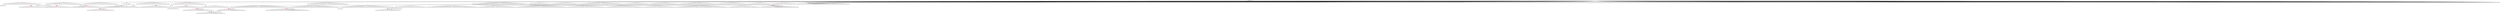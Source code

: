 digraph g {
	"63" -> "64";
	"64" [label="4"];
	"61" -> "62";
	"62" [color=indianred1, style=filled, label="37"];
	"59" -> "60";
	"60" [label="21"];
	"59" -> "61";
	"61" [label="7"];
	"57" -> "58";
	"58" [color=indianred1, style=filled, label="45"];
	"56" -> "57";
	"57" [label="2"];
	"51" -> "52";
	"52" [color=indianred1, style=filled, label="33"];
	"50" -> "51";
	"51" [label="31"];
	"46" -> "47";
	"47" [color=indianred1, style=filled, label="5"];
	"45" -> "46";
	"46" [label="28"];
	"44" -> "45";
	"45" [color=indianred1, style=filled, label="25"];
	"43" -> "44";
	"44" [label="5"];
	"38" -> "39";
	"39" [color=indianred1, style=filled, label="16"];
	"37" -> "38";
	"38" [label="29"];
	"34" -> "35";
	"35" [label="23"];
	"33" -> "34";
	"34" [color=indianred1, style=filled, label="6"];
	"32" -> "33";
	"33" [label="19"];
	"28" -> "29";
	"29" [color=indianred1, style=filled, label="22"];
	"27" -> "28";
	"28" [label="27"];
	"24" -> "25";
	"25" [color=indianred1, style=filled, label="42"];
	"22" -> "23";
	"23" [label="20"];
	"22" -> "24";
	"24" [label="13"];
	"21" -> "22";
	"22" [color=indianred1, style=filled, label="48"];
	"20" -> "21";
	"21" [label="42"];
	"18" -> "19";
	"19" [color=indianred1, style=filled, label="18"];
	"17" -> "18";
	"18" [label="24"];
	"15" -> "16";
	"16" [label="9"];
	"7" -> "8";
	"8" [color=indianred1, style=filled, label="40"];
	"6" -> "7";
	"7" [label="34"];
	"5" -> "6";
	"6" [label="40"];
	"5" -> "9";
	"9" [label="26"];
	"5" -> "10";
	"10" [label="43"];
	"5" -> "11";
	"11" [label="35"];
	"5" -> "12";
	"12" [label="47"];
	"5" -> "13";
	"13" [label="12"];
	"5" -> "14";
	"14" [label="17"];
	"5" -> "15";
	"15" [label="10"];
	"5" -> "17";
	"17" [label="18"];
	"5" -> "20";
	"20" [label="48"];
	"5" -> "26";
	"26" [label="39"];
	"5" -> "27";
	"27" [label="22"];
	"5" -> "30";
	"30" [label="36"];
	"4" -> "5";
	"5" [color=indianred1, style=filled, label="50"];
	"2" -> "3";
	"3" [color=indianred1, style=filled, label="30"];
	"1" -> "2";
	"2" [label="49"];
	"0" -> "1";
	"1" [label="30"];
	"0" -> "4";
	"4" [label="50"];
	"0" -> "31";
	"31" [label="3"];
	"0" -> "32";
	"32" [label="6"];
	"0" -> "36";
	"36" [label="1"];
	"0" -> "37";
	"37" [label="16"];
	"0" -> "40";
	"40" [label="8"];
	"0" -> "41";
	"41" [label="46"];
	"0" -> "42";
	"42" [label="32"];
	"0" -> "43";
	"43" [label="25"];
	"0" -> "48";
	"48" [label="15"];
	"0" -> "49";
	"49" [label="14"];
	"0" -> "50";
	"50" [label="33"];
	"0" -> "53";
	"53" [label="11"];
	"0" -> "54";
	"54" [label="41"];
	"0" -> "55";
	"55" [label="38"];
	"0" -> "56";
	"56" [label="45"];
	"0" -> "59";
	"59" [label="37"];
	"0" -> "63";
	"63" [label="44"];
	"0" [label="germline"];
	"0" -> "cell1";
	"cell1" [shape=box];
	"0" -> "cell2";
	"cell2" [shape=box];
	"3" -> "cell3";
	"cell3" [shape=box];
	"17" -> "cell4";
	"cell4" [shape=box];
	"0" -> "cell5";
	"cell5" [shape=box];
	"0" -> "cell6";
	"cell6" [shape=box];
	"6" -> "cell7";
	"cell7" [shape=box];
	"0" -> "cell8";
	"cell8" [shape=box];
	"0" -> "cell9";
	"cell9" [shape=box];
	"0" -> "cell10";
	"cell10" [shape=box];
	"0" -> "cell11";
	"cell11" [shape=box];
	"40" -> "cell12";
	"cell12" [shape=box];
	"0" -> "cell13";
	"cell13" [shape=box];
	"0" -> "cell14";
	"cell14" [shape=box];
	"1" -> "cell15";
	"cell15" [shape=box];
	"29" -> "cell16";
	"cell16" [shape=box];
	"0" -> "cell17";
	"cell17" [shape=box];
	"4" -> "cell18";
	"cell18" [shape=box];
	"0" -> "cell19";
	"cell19" [shape=box];
	"0" -> "cell20";
	"cell20" [shape=box];
	"39" -> "cell21";
	"cell21" [shape=box];
	"55" -> "cell22";
	"cell22" [shape=box];
	"0" -> "cell23";
	"cell23" [shape=box];
	"0" -> "cell24";
	"cell24" [shape=box];
	"0" -> "cell25";
	"cell25" [shape=box];
	"0" -> "cell26";
	"cell26" [shape=box];
	"50" -> "cell27";
	"cell27" [shape=box];
	"61" -> "cell28";
	"cell28" [shape=box];
	"0" -> "cell29";
	"cell29" [shape=box];
	"31" -> "cell30";
	"cell30" [shape=box];
	"45" -> "cell31";
	"cell31" [shape=box];
	"0" -> "cell32";
	"cell32" [shape=box];
	"61" -> "cell33";
	"cell33" [shape=box];
	"0" -> "cell34";
	"cell34" [shape=box];
	"0" -> "cell35";
	"cell35" [shape=box];
	"0" -> "cell36";
	"cell36" [shape=box];
	"59" -> "cell37";
	"cell37" [shape=box];
	"12" -> "cell38";
	"cell38" [shape=box];
	"0" -> "cell39";
	"cell39" [shape=box];
	"22" -> "cell40";
	"cell40" [shape=box];
	"0" -> "cell41";
	"cell41" [shape=box];
	"15" -> "cell42";
	"cell42" [shape=box];
	"0" -> "cell43";
	"cell43" [shape=box];
	"47" -> "cell44";
	"cell44" [shape=box];
	"0" -> "cell45";
	"cell45" [shape=box];
	"25" -> "cell46";
	"cell46" [shape=box];
	"31" -> "cell47";
	"cell47" [shape=box];
	"0" -> "cell48";
	"cell48" [shape=box];
	"43" -> "cell49";
	"cell49" [shape=box];
	"0" -> "cell50";
	"cell50" [shape=box];
	"0" -> "cell51";
	"cell51" [shape=box];
	"0" -> "cell52";
	"cell52" [shape=box];
	"25" -> "cell53";
	"cell53" [shape=box];
	"0" -> "cell54";
	"cell54" [shape=box];
	"0" -> "cell55";
	"cell55" [shape=box];
	"0" -> "cell56";
	"cell56" [shape=box];
	"19" -> "cell57";
	"cell57" [shape=box];
	"39" -> "cell58";
	"cell58" [shape=box];
	"0" -> "cell59";
	"cell59" [shape=box];
	"0" -> "cell60";
	"cell60" [shape=box];
	"42" -> "cell61";
	"cell61" [shape=box];
	"0" -> "cell62";
	"cell62" [shape=box];
	"45" -> "cell63";
	"cell63" [shape=box];
	"0" -> "cell64";
	"cell64" [shape=box];
	"11" -> "cell65";
	"cell65" [shape=box];
	"0" -> "cell66";
	"cell66" [shape=box];
	"0" -> "cell67";
	"cell67" [shape=box];
	"0" -> "cell68";
	"cell68" [shape=box];
	"39" -> "cell69";
	"cell69" [shape=box];
	"62" -> "cell70";
	"cell70" [shape=box];
	"4" -> "cell71";
	"cell71" [shape=box];
	"53" -> "cell72";
	"cell72" [shape=box];
	"9" -> "cell73";
	"cell73" [shape=box];
	"0" -> "cell74";
	"cell74" [shape=box];
	"38" -> "cell75";
	"cell75" [shape=box];
	"0" -> "cell76";
	"cell76" [shape=box];
	"4" -> "cell77";
	"cell77" [shape=box];
	"0" -> "cell78";
	"cell78" [shape=box];
	"0" -> "cell79";
	"cell79" [shape=box];
	"0" -> "cell80";
	"cell80" [shape=box];
	"50" -> "cell81";
	"cell81" [shape=box];
	"15" -> "cell82";
	"cell82" [shape=box];
	"0" -> "cell83";
	"cell83" [shape=box];
	"0" -> "cell84";
	"cell84" [shape=box];
	"4" -> "cell85";
	"cell85" [shape=box];
	"31" -> "cell86";
	"cell86" [shape=box];
	"3" -> "cell87";
	"cell87" [shape=box];
	"4" -> "cell88";
	"cell88" [shape=box];
	"2" -> "cell89";
	"cell89" [shape=box];
	"9" -> "cell90";
	"cell90" [shape=box];
	"52" -> "cell91";
	"cell91" [shape=box];
	"0" -> "cell92";
	"cell92" [shape=box];
	"19" -> "cell93";
	"cell93" [shape=box];
	"26" -> "cell94";
	"cell94" [shape=box];
	"0" -> "cell95";
	"cell95" [shape=box];
	"0" -> "cell96";
	"cell96" [shape=box];
	"52" -> "cell97";
	"cell97" [shape=box];
	"0" -> "cell98";
	"cell98" [shape=box];
	"32" -> "cell99";
	"cell99" [shape=box];
	"0" -> "cell100";
	"cell100" [shape=box];
	"0" -> "cell101";
	"cell101" [shape=box];
	"0" -> "cell102";
	"cell102" [shape=box];
	"0" -> "cell103";
	"cell103" [shape=box];
	"58" -> "cell104";
	"cell104" [shape=box];
	"0" -> "cell105";
	"cell105" [shape=box];
	"0" -> "cell106";
	"cell106" [shape=box];
	"15" -> "cell107";
	"cell107" [shape=box];
	"0" -> "cell108";
	"cell108" [shape=box];
	"0" -> "cell109";
	"cell109" [shape=box];
	"0" -> "cell110";
	"cell110" [shape=box];
	"51" -> "cell111";
	"cell111" [shape=box];
	"41" -> "cell112";
	"cell112" [shape=box];
	"0" -> "cell113";
	"cell113" [shape=box];
	"19" -> "cell114";
	"cell114" [shape=box];
	"48" -> "cell115";
	"cell115" [shape=box];
	"8" -> "cell116";
	"cell116" [shape=box];
	"40" -> "cell117";
	"cell117" [shape=box];
	"42" -> "cell118";
	"cell118" [shape=box];
	"0" -> "cell119";
	"cell119" [shape=box];
	"0" -> "cell120";
	"cell120" [shape=box];
	"59" -> "cell121";
	"cell121" [shape=box];
	"0" -> "cell122";
	"cell122" [shape=box];
	"0" -> "cell123";
	"cell123" [shape=box];
	"7" -> "cell124";
	"cell124" [shape=box];
	"36" -> "cell125";
	"cell125" [shape=box];
	"17" -> "cell126";
	"cell126" [shape=box];
	"9" -> "cell127";
	"cell127" [shape=box];
	"9" -> "cell128";
	"cell128" [shape=box];
	"0" -> "cell129";
	"cell129" [shape=box];
	"0" -> "cell130";
	"cell130" [shape=box];
	"37" -> "cell131";
	"cell131" [shape=box];
	"0" -> "cell132";
	"cell132" [shape=box];
	"53" -> "cell133";
	"cell133" [shape=box];
	"4" -> "cell134";
	"cell134" [shape=box];
	"11" -> "cell135";
	"cell135" [shape=box];
	"32" -> "cell136";
	"cell136" [shape=box];
	"0" -> "cell137";
	"cell137" [shape=box];
	"11" -> "cell138";
	"cell138" [shape=box];
	"0" -> "cell139";
	"cell139" [shape=box];
	"0" -> "cell140";
	"cell140" [shape=box];
	"27" -> "cell141";
	"cell141" [shape=box];
	"0" -> "cell142";
	"cell142" [shape=box];
	"12" -> "cell143";
	"cell143" [shape=box];
	"46" -> "cell144";
	"cell144" [shape=box];
	"3" -> "cell145";
	"cell145" [shape=box];
	"14" -> "cell146";
	"cell146" [shape=box];
	"0" -> "cell147";
	"cell147" [shape=box];
	"63" -> "cell148";
	"cell148" [shape=box];
	"19" -> "cell149";
	"cell149" [shape=box];
	"25" -> "cell150";
	"cell150" [shape=box];
	"0" -> "cell151";
	"cell151" [shape=box];
	"0" -> "cell152";
	"cell152" [shape=box];
	"40" -> "cell153";
	"cell153" [shape=box];
	"55" -> "cell154";
	"cell154" [shape=box];
	"8" -> "cell155";
	"cell155" [shape=box];
	"0" -> "cell156";
	"cell156" [shape=box];
	"17" -> "cell157";
	"cell157" [shape=box];
	"54" -> "cell158";
	"cell158" [shape=box];
	"0" -> "cell159";
	"cell159" [shape=box];
	"0" -> "cell160";
	"cell160" [shape=box];
	"0" -> "cell161";
	"cell161" [shape=box];
	"30" -> "cell162";
	"cell162" [shape=box];
	"0" -> "cell163";
	"cell163" [shape=box];
	"63" -> "cell164";
	"cell164" [shape=box];
	"60" -> "cell165";
	"cell165" [shape=box];
	"9" -> "cell166";
	"cell166" [shape=box];
	"0" -> "cell167";
	"cell167" [shape=box];
	"13" -> "cell168";
	"cell168" [shape=box];
	"46" -> "cell169";
	"cell169" [shape=box];
	"0" -> "cell170";
	"cell170" [shape=box];
	"0" -> "cell171";
	"cell171" [shape=box];
	"0" -> "cell172";
	"cell172" [shape=box];
	"0" -> "cell173";
	"cell173" [shape=box];
	"0" -> "cell174";
	"cell174" [shape=box];
	"11" -> "cell175";
	"cell175" [shape=box];
	"6" -> "cell176";
	"cell176" [shape=box];
	"61" -> "cell177";
	"cell177" [shape=box];
	"13" -> "cell178";
	"cell178" [shape=box];
	"43" -> "cell179";
	"cell179" [shape=box];
	"42" -> "cell180";
	"cell180" [shape=box];
	"0" -> "cell181";
	"cell181" [shape=box];
	"32" -> "cell182";
	"cell182" [shape=box];
	"39" -> "cell183";
	"cell183" [shape=box];
	"26" -> "cell184";
	"cell184" [shape=box];
	"4" -> "cell185";
	"cell185" [shape=box];
	"56" -> "cell186";
	"cell186" [shape=box];
	"0" -> "cell187";
	"cell187" [shape=box];
	"0" -> "cell188";
	"cell188" [shape=box];
	"49" -> "cell189";
	"cell189" [shape=box];
	"0" -> "cell190";
	"cell190" [shape=box];
	"0" -> "cell191";
	"cell191" [shape=box];
	"62" -> "cell192";
	"cell192" [shape=box];
	"34" -> "cell193";
	"cell193" [shape=box];
	"16" -> "cell194";
	"cell194" [shape=box];
	"4" -> "cell195";
	"cell195" [shape=box];
	"15" -> "cell196";
	"cell196" [shape=box];
	"35" -> "cell197";
	"cell197" [shape=box];
	"25" -> "cell198";
	"cell198" [shape=box];
	"10" -> "cell199";
	"cell199" [shape=box];
	"0" -> "cell200";
	"cell200" [shape=box];
	"0" -> "cell201";
	"cell201" [shape=box];
	"26" -> "cell202";
	"cell202" [shape=box];
	"0" -> "cell203";
	"cell203" [shape=box];
	"47" -> "cell204";
	"cell204" [shape=box];
	"17" -> "cell205";
	"cell205" [shape=box];
	"0" -> "cell206";
	"cell206" [shape=box];
	"0" -> "cell207";
	"cell207" [shape=box];
	"0" -> "cell208";
	"cell208" [shape=box];
	"0" -> "cell209";
	"cell209" [shape=box];
	"0" -> "cell210";
	"cell210" [shape=box];
	"0" -> "cell211";
	"cell211" [shape=box];
	"9" -> "cell212";
	"cell212" [shape=box];
	"59" -> "cell213";
	"cell213" [shape=box];
	"0" -> "cell214";
	"cell214" [shape=box];
	"14" -> "cell215";
	"cell215" [shape=box];
	"54" -> "cell216";
	"cell216" [shape=box];
	"0" -> "cell217";
	"cell217" [shape=box];
	"40" -> "cell218";
	"cell218" [shape=box];
	"26" -> "cell219";
	"cell219" [shape=box];
	"18" -> "cell220";
	"cell220" [shape=box];
	"0" -> "cell221";
	"cell221" [shape=box];
	"0" -> "cell222";
	"cell222" [shape=box];
	"0" -> "cell223";
	"cell223" [shape=box];
	"3" -> "cell224";
	"cell224" [shape=box];
	"12" -> "cell225";
	"cell225" [shape=box];
	"0" -> "cell226";
	"cell226" [shape=box];
	"0" -> "cell227";
	"cell227" [shape=box];
	"14" -> "cell228";
	"cell228" [shape=box];
	"14" -> "cell229";
	"cell229" [shape=box];
	"20" -> "cell230";
	"cell230" [shape=box];
	"30" -> "cell231";
	"cell231" [shape=box];
	"56" -> "cell232";
	"cell232" [shape=box];
	"0" -> "cell233";
	"cell233" [shape=box];
	"39" -> "cell234";
	"cell234" [shape=box];
	"0" -> "cell235";
	"cell235" [shape=box];
	"0" -> "cell236";
	"cell236" [shape=box];
	"22" -> "cell237";
	"cell237" [shape=box];
	"22" -> "cell238";
	"cell238" [shape=box];
	"40" -> "cell239";
	"cell239" [shape=box];
	"48" -> "cell240";
	"cell240" [shape=box];
	"15" -> "cell241";
	"cell241" [shape=box];
	"0" -> "cell242";
	"cell242" [shape=box];
	"26" -> "cell243";
	"cell243" [shape=box];
	"49" -> "cell244";
	"cell244" [shape=box];
	"0" -> "cell245";
	"cell245" [shape=box];
	"0" -> "cell246";
	"cell246" [shape=box];
	"0" -> "cell247";
	"cell247" [shape=box];
	"14" -> "cell248";
	"cell248" [shape=box];
	"6" -> "cell249";
	"cell249" [shape=box];
	"28" -> "cell250";
	"cell250" [shape=box];
	"0" -> "cell251";
	"cell251" [shape=box];
	"8" -> "cell252";
	"cell252" [shape=box];
	"48" -> "cell253";
	"cell253" [shape=box];
	"0" -> "cell254";
	"cell254" [shape=box];
	"36" -> "cell255";
	"cell255" [shape=box];
	"10" -> "cell256";
	"cell256" [shape=box];
	"39" -> "cell257";
	"cell257" [shape=box];
	"0" -> "cell258";
	"cell258" [shape=box];
	"0" -> "cell259";
	"cell259" [shape=box];
	"58" -> "cell260";
	"cell260" [shape=box];
	"63" -> "cell261";
	"cell261" [shape=box];
	"0" -> "cell262";
	"cell262" [shape=box];
	"32" -> "cell263";
	"cell263" [shape=box];
	"1" -> "cell264";
	"cell264" [shape=box];
	"0" -> "cell265";
	"cell265" [shape=box];
	"3" -> "cell266";
	"cell266" [shape=box];
	"0" -> "cell267";
	"cell267" [shape=box];
	"47" -> "cell268";
	"cell268" [shape=box];
	"13" -> "cell269";
	"cell269" [shape=box];
	"0" -> "cell270";
	"cell270" [shape=box];
	"0" -> "cell271";
	"cell271" [shape=box];
	"48" -> "cell272";
	"cell272" [shape=box];
	"0" -> "cell273";
	"cell273" [shape=box];
	"4" -> "cell274";
	"cell274" [shape=box];
	"0" -> "cell275";
	"cell275" [shape=box];
	"0" -> "cell276";
	"cell276" [shape=box];
	"0" -> "cell277";
	"cell277" [shape=box];
	"26" -> "cell278";
	"cell278" [shape=box];
	"0" -> "cell279";
	"cell279" [shape=box];
	"37" -> "cell280";
	"cell280" [shape=box];
	"0" -> "cell281";
	"cell281" [shape=box];
	"0" -> "cell282";
	"cell282" [shape=box];
	"3" -> "cell283";
	"cell283" [shape=box];
	"55" -> "cell284";
	"cell284" [shape=box];
	"32" -> "cell285";
	"cell285" [shape=box];
	"54" -> "cell286";
	"cell286" [shape=box];
	"0" -> "cell287";
	"cell287" [shape=box];
	"0" -> "cell288";
	"cell288" [shape=box];
	"0" -> "cell289";
	"cell289" [shape=box];
	"0" -> "cell290";
	"cell290" [shape=box];
	"32" -> "cell291";
	"cell291" [shape=box];
	"48" -> "cell292";
	"cell292" [shape=box];
	"0" -> "cell293";
	"cell293" [shape=box];
	"0" -> "cell294";
	"cell294" [shape=box];
	"58" -> "cell295";
	"cell295" [shape=box];
	"26" -> "cell296";
	"cell296" [shape=box];
	"0" -> "cell297";
	"cell297" [shape=box];
	"12" -> "cell298";
	"cell298" [shape=box];
	"9" -> "cell299";
	"cell299" [shape=box];
	"0" -> "cell300";
	"cell300" [shape=box];
	"0" -> "cell301";
	"cell301" [shape=box];
	"0" -> "cell302";
	"cell302" [shape=box];
	"0" -> "cell303";
	"cell303" [shape=box];
	"0" -> "cell304";
	"cell304" [shape=box];
	"0" -> "cell305";
	"cell305" [shape=box];
	"0" -> "cell306";
	"cell306" [shape=box];
	"10" -> "cell307";
	"cell307" [shape=box];
	"17" -> "cell308";
	"cell308" [shape=box];
	"43" -> "cell309";
	"cell309" [shape=box];
	"0" -> "cell310";
	"cell310" [shape=box];
	"48" -> "cell311";
	"cell311" [shape=box];
	"62" -> "cell312";
	"cell312" [shape=box];
	"0" -> "cell313";
	"cell313" [shape=box];
	"0" -> "cell314";
	"cell314" [shape=box];
	"49" -> "cell315";
	"cell315" [shape=box];
	"0" -> "cell316";
	"cell316" [shape=box];
	"36" -> "cell317";
	"cell317" [shape=box];
	"0" -> "cell318";
	"cell318" [shape=box];
	"0" -> "cell319";
	"cell319" [shape=box];
	"40" -> "cell320";
	"cell320" [shape=box];
	"0" -> "cell321";
	"cell321" [shape=box];
	"0" -> "cell322";
	"cell322" [shape=box];
	"0" -> "cell323";
	"cell323" [shape=box];
	"0" -> "cell324";
	"cell324" [shape=box];
	"0" -> "cell325";
	"cell325" [shape=box];
	"16" -> "cell326";
	"cell326" [shape=box];
	"0" -> "cell327";
	"cell327" [shape=box];
	"56" -> "cell328";
	"cell328" [shape=box];
	"0" -> "cell329";
	"cell329" [shape=box];
	"0" -> "cell330";
	"cell330" [shape=box];
	"17" -> "cell331";
	"cell331" [shape=box];
	"2" -> "cell332";
	"cell332" [shape=box];
	"0" -> "cell333";
	"cell333" [shape=box];
	"47" -> "cell334";
	"cell334" [shape=box];
	"0" -> "cell335";
	"cell335" [shape=box];
	"27" -> "cell336";
	"cell336" [shape=box];
	"42" -> "cell337";
	"cell337" [shape=box];
	"0" -> "cell338";
	"cell338" [shape=box];
	"0" -> "cell339";
	"cell339" [shape=box];
	"0" -> "cell340";
	"cell340" [shape=box];
	"42" -> "cell341";
	"cell341" [shape=box];
	"0" -> "cell342";
	"cell342" [shape=box];
	"0" -> "cell343";
	"cell343" [shape=box];
	"0" -> "cell344";
	"cell344" [shape=box];
	"0" -> "cell345";
	"cell345" [shape=box];
	"15" -> "cell346";
	"cell346" [shape=box];
	"0" -> "cell347";
	"cell347" [shape=box];
	"58" -> "cell348";
	"cell348" [shape=box];
	"0" -> "cell349";
	"cell349" [shape=box];
	"0" -> "cell350";
	"cell350" [shape=box];
	"9" -> "cell351";
	"cell351" [shape=box];
	"45" -> "cell352";
	"cell352" [shape=box];
	"0" -> "cell353";
	"cell353" [shape=box];
	"6" -> "cell354";
	"cell354" [shape=box];
	"0" -> "cell355";
	"cell355" [shape=box];
	"59" -> "cell356";
	"cell356" [shape=box];
	"32" -> "cell357";
	"cell357" [shape=box];
	"38" -> "cell358";
	"cell358" [shape=box];
	"37" -> "cell359";
	"cell359" [shape=box];
	"63" -> "cell360";
	"cell360" [shape=box];
	"4" -> "cell361";
	"cell361" [shape=box];
	"0" -> "cell362";
	"cell362" [shape=box];
	"0" -> "cell363";
	"cell363" [shape=box];
	"29" -> "cell364";
	"cell364" [shape=box];
	"0" -> "cell365";
	"cell365" [shape=box];
	"0" -> "cell366";
	"cell366" [shape=box];
	"20" -> "cell367";
	"cell367" [shape=box];
	"52" -> "cell368";
	"cell368" [shape=box];
	"17" -> "cell369";
	"cell369" [shape=box];
	"0" -> "cell370";
	"cell370" [shape=box];
	"20" -> "cell371";
	"cell371" [shape=box];
	"0" -> "cell372";
	"cell372" [shape=box];
	"0" -> "cell373";
	"cell373" [shape=box];
	"10" -> "cell374";
	"cell374" [shape=box];
	"29" -> "cell375";
	"cell375" [shape=box];
	"0" -> "cell376";
	"cell376" [shape=box];
	"0" -> "cell377";
	"cell377" [shape=box];
	"13" -> "cell378";
	"cell378" [shape=box];
	"37" -> "cell379";
	"cell379" [shape=box];
	"0" -> "cell380";
	"cell380" [shape=box];
	"0" -> "cell381";
	"cell381" [shape=box];
	"0" -> "cell382";
	"cell382" [shape=box];
	"0" -> "cell383";
	"cell383" [shape=box];
	"39" -> "cell384";
	"cell384" [shape=box];
	"34" -> "cell385";
	"cell385" [shape=box];
	"0" -> "cell386";
	"cell386" [shape=box];
	"0" -> "cell387";
	"cell387" [shape=box];
	"52" -> "cell388";
	"cell388" [shape=box];
	"22" -> "cell389";
	"cell389" [shape=box];
	"14" -> "cell390";
	"cell390" [shape=box];
	"0" -> "cell391";
	"cell391" [shape=box];
	"20" -> "cell392";
	"cell392" [shape=box];
	"17" -> "cell393";
	"cell393" [shape=box];
	"11" -> "cell394";
	"cell394" [shape=box];
	"20" -> "cell395";
	"cell395" [shape=box];
	"0" -> "cell396";
	"cell396" [shape=box];
	"0" -> "cell397";
	"cell397" [shape=box];
	"0" -> "cell398";
	"cell398" [shape=box];
	"0" -> "cell399";
	"cell399" [shape=box];
	"0" -> "cell400";
	"cell400" [shape=box];
	"0" -> "cell401";
	"cell401" [shape=box];
	"11" -> "cell402";
	"cell402" [shape=box];
	"26" -> "cell403";
	"cell403" [shape=box];
	"0" -> "cell404";
	"cell404" [shape=box];
	"0" -> "cell405";
	"cell405" [shape=box];
	"20" -> "cell406";
	"cell406" [shape=box];
	"0" -> "cell407";
	"cell407" [shape=box];
	"0" -> "cell408";
	"cell408" [shape=box];
	"20" -> "cell409";
	"cell409" [shape=box];
	"0" -> "cell410";
	"cell410" [shape=box];
	"0" -> "cell411";
	"cell411" [shape=box];
	"54" -> "cell412";
	"cell412" [shape=box];
	"26" -> "cell413";
	"cell413" [shape=box];
	"0" -> "cell414";
	"cell414" [shape=box];
	"0" -> "cell415";
	"cell415" [shape=box];
	"49" -> "cell416";
	"cell416" [shape=box];
	"0" -> "cell417";
	"cell417" [shape=box];
	"0" -> "cell418";
	"cell418" [shape=box];
	"63" -> "cell419";
	"cell419" [shape=box];
	"0" -> "cell420";
	"cell420" [shape=box];
	"25" -> "cell421";
	"cell421" [shape=box];
	"0" -> "cell422";
	"cell422" [shape=box];
	"1" -> "cell423";
	"cell423" [shape=box];
	"0" -> "cell424";
	"cell424" [shape=box];
	"4" -> "cell425";
	"cell425" [shape=box];
	"48" -> "cell426";
	"cell426" [shape=box];
	"46" -> "cell427";
	"cell427" [shape=box];
	"0" -> "cell428";
	"cell428" [shape=box];
	"49" -> "cell429";
	"cell429" [shape=box];
	"23" -> "cell430";
	"cell430" [shape=box];
	"11" -> "cell431";
	"cell431" [shape=box];
	"17" -> "cell432";
	"cell432" [shape=box];
	"0" -> "cell433";
	"cell433" [shape=box];
	"0" -> "cell434";
	"cell434" [shape=box];
	"0" -> "cell435";
	"cell435" [shape=box];
	"0" -> "cell436";
	"cell436" [shape=box];
	"0" -> "cell437";
	"cell437" [shape=box];
	"39" -> "cell438";
	"cell438" [shape=box];
	"56" -> "cell439";
	"cell439" [shape=box];
	"26" -> "cell440";
	"cell440" [shape=box];
	"4" -> "cell441";
	"cell441" [shape=box];
	"47" -> "cell442";
	"cell442" [shape=box];
	"0" -> "cell443";
	"cell443" [shape=box];
	"0" -> "cell444";
	"cell444" [shape=box];
	"0" -> "cell445";
	"cell445" [shape=box];
	"4" -> "cell446";
	"cell446" [shape=box];
	"17" -> "cell447";
	"cell447" [shape=box];
	"0" -> "cell448";
	"cell448" [shape=box];
	"63" -> "cell449";
	"cell449" [shape=box];
	"0" -> "cell450";
	"cell450" [shape=box];
	"0" -> "cell451";
	"cell451" [shape=box];
	"0" -> "cell452";
	"cell452" [shape=box];
	"0" -> "cell453";
	"cell453" [shape=box];
	"0" -> "cell454";
	"cell454" [shape=box];
	"52" -> "cell455";
	"cell455" [shape=box];
	"0" -> "cell456";
	"cell456" [shape=box];
	"15" -> "cell457";
	"cell457" [shape=box];
	"0" -> "cell458";
	"cell458" [shape=box];
	"0" -> "cell459";
	"cell459" [shape=box];
	"32" -> "cell460";
	"cell460" [shape=box];
	"39" -> "cell461";
	"cell461" [shape=box];
	"12" -> "cell462";
	"cell462" [shape=box];
	"45" -> "cell463";
	"cell463" [shape=box];
	"49" -> "cell464";
	"cell464" [shape=box];
	"0" -> "cell465";
	"cell465" [shape=box];
	"20" -> "cell466";
	"cell466" [shape=box];
	"0" -> "cell467";
	"cell467" [shape=box];
	"0" -> "cell468";
	"cell468" [shape=box];
	"11" -> "cell469";
	"cell469" [shape=box];
	"0" -> "cell470";
	"cell470" [shape=box];
	"0" -> "cell471";
	"cell471" [shape=box];
	"0" -> "cell472";
	"cell472" [shape=box];
	"22" -> "cell473";
	"cell473" [shape=box];
	"55" -> "cell474";
	"cell474" [shape=box];
	"0" -> "cell475";
	"cell475" [shape=box];
	"0" -> "cell476";
	"cell476" [shape=box];
	"0" -> "cell477";
	"cell477" [shape=box];
	"27" -> "cell478";
	"cell478" [shape=box];
	"0" -> "cell479";
	"cell479" [shape=box];
	"22" -> "cell480";
	"cell480" [shape=box];
	"4" -> "cell481";
	"cell481" [shape=box];
	"0" -> "cell482";
	"cell482" [shape=box];
	"0" -> "cell483";
	"cell483" [shape=box];
	"0" -> "cell484";
	"cell484" [shape=box];
	"0" -> "cell485";
	"cell485" [shape=box];
	"0" -> "cell486";
	"cell486" [shape=box];
	"54" -> "cell487";
	"cell487" [shape=box];
	"26" -> "cell488";
	"cell488" [shape=box];
	"0" -> "cell489";
	"cell489" [shape=box];
	"0" -> "cell490";
	"cell490" [shape=box];
	"0" -> "cell491";
	"cell491" [shape=box];
	"0" -> "cell492";
	"cell492" [shape=box];
	"11" -> "cell493";
	"cell493" [shape=box];
	"0" -> "cell494";
	"cell494" [shape=box];
	"8" -> "cell495";
	"cell495" [shape=box];
	"20" -> "cell496";
	"cell496" [shape=box];
	"12" -> "cell497";
	"cell497" [shape=box];
	"0" -> "cell498";
	"cell498" [shape=box];
	"41" -> "cell499";
	"cell499" [shape=box];
	"34" -> "cell500";
	"cell500" [shape=box];
	"52" -> "cell501";
	"cell501" [shape=box];
	"49" -> "cell502";
	"cell502" [shape=box];
	"0" -> "cell503";
	"cell503" [shape=box];
	"59" -> "cell504";
	"cell504" [shape=box];
	"0" -> "cell505";
	"cell505" [shape=box];
	"41" -> "cell506";
	"cell506" [shape=box];
	"12" -> "cell507";
	"cell507" [shape=box];
	"0" -> "cell508";
	"cell508" [shape=box];
	"0" -> "cell509";
	"cell509" [shape=box];
	"0" -> "cell510";
	"cell510" [shape=box];
	"51" -> "cell511";
	"cell511" [shape=box];
	"3" -> "cell512";
	"cell512" [shape=box];
	"0" -> "cell513";
	"cell513" [shape=box];
	"12" -> "cell514";
	"cell514" [shape=box];
	"0" -> "cell515";
	"cell515" [shape=box];
	"36" -> "cell516";
	"cell516" [shape=box];
	"4" -> "cell517";
	"cell517" [shape=box];
	"63" -> "cell518";
	"cell518" [shape=box];
	"25" -> "cell519";
	"cell519" [shape=box];
	"39" -> "cell520";
	"cell520" [shape=box];
	"11" -> "cell521";
	"cell521" [shape=box];
	"0" -> "cell522";
	"cell522" [shape=box];
	"41" -> "cell523";
	"cell523" [shape=box];
	"0" -> "cell524";
	"cell524" [shape=box];
	"0" -> "cell525";
	"cell525" [shape=box];
	"42" -> "cell526";
	"cell526" [shape=box];
	"11" -> "cell527";
	"cell527" [shape=box];
	"23" -> "cell528";
	"cell528" [shape=box];
	"0" -> "cell529";
	"cell529" [shape=box];
	"0" -> "cell530";
	"cell530" [shape=box];
	"63" -> "cell531";
	"cell531" [shape=box];
	"0" -> "cell532";
	"cell532" [shape=box];
	"0" -> "cell533";
	"cell533" [shape=box];
	"37" -> "cell534";
	"cell534" [shape=box];
	"0" -> "cell535";
	"cell535" [shape=box];
	"8" -> "cell536";
	"cell536" [shape=box];
	"0" -> "cell537";
	"cell537" [shape=box];
	"0" -> "cell538";
	"cell538" [shape=box];
	"0" -> "cell539";
	"cell539" [shape=box];
	"14" -> "cell540";
	"cell540" [shape=box];
	"17" -> "cell541";
	"cell541" [shape=box];
	"23" -> "cell542";
	"cell542" [shape=box];
	"1" -> "cell543";
	"cell543" [shape=box];
	"42" -> "cell544";
	"cell544" [shape=box];
	"0" -> "cell545";
	"cell545" [shape=box];
	"0" -> "cell546";
	"cell546" [shape=box];
	"3" -> "cell547";
	"cell547" [shape=box];
	"0" -> "cell548";
	"cell548" [shape=box];
	"42" -> "cell549";
	"cell549" [shape=box];
	"0" -> "cell550";
	"cell550" [shape=box];
	"0" -> "cell551";
	"cell551" [shape=box];
	"0" -> "cell552";
	"cell552" [shape=box];
	"0" -> "cell553";
	"cell553" [shape=box];
	"11" -> "cell554";
	"cell554" [shape=box];
	"32" -> "cell555";
	"cell555" [shape=box];
	"45" -> "cell556";
	"cell556" [shape=box];
	"0" -> "cell557";
	"cell557" [shape=box];
	"0" -> "cell558";
	"cell558" [shape=box];
	"0" -> "cell559";
	"cell559" [shape=box];
	"0" -> "cell560";
	"cell560" [shape=box];
	"0" -> "cell561";
	"cell561" [shape=box];
	"8" -> "cell562";
	"cell562" [shape=box];
	"36" -> "cell563";
	"cell563" [shape=box];
	"0" -> "cell564";
	"cell564" [shape=box];
	"14" -> "cell565";
	"cell565" [shape=box];
	"0" -> "cell566";
	"cell566" [shape=box];
	"0" -> "cell567";
	"cell567" [shape=box];
	"53" -> "cell568";
	"cell568" [shape=box];
	"35" -> "cell569";
	"cell569" [shape=box];
	"0" -> "cell570";
	"cell570" [shape=box];
	"49" -> "cell571";
	"cell571" [shape=box];
	"0" -> "cell572";
	"cell572" [shape=box];
	"0" -> "cell573";
	"cell573" [shape=box];
	"21" -> "cell574";
	"cell574" [shape=box];
	"0" -> "cell575";
	"cell575" [shape=box];
	"0" -> "cell576";
	"cell576" [shape=box];
	"0" -> "cell577";
	"cell577" [shape=box];
	"0" -> "cell578";
	"cell578" [shape=box];
	"45" -> "cell579";
	"cell579" [shape=box];
	"0" -> "cell580";
	"cell580" [shape=box];
	"34" -> "cell581";
	"cell581" [shape=box];
	"32" -> "cell582";
	"cell582" [shape=box];
	"30" -> "cell583";
	"cell583" [shape=box];
	"0" -> "cell584";
	"cell584" [shape=box];
	"0" -> "cell585";
	"cell585" [shape=box];
	"3" -> "cell586";
	"cell586" [shape=box];
	"0" -> "cell587";
	"cell587" [shape=box];
	"0" -> "cell588";
	"cell588" [shape=box];
	"2" -> "cell589";
	"cell589" [shape=box];
	"17" -> "cell590";
	"cell590" [shape=box];
	"0" -> "cell591";
	"cell591" [shape=box];
	"7" -> "cell592";
	"cell592" [shape=box];
	"1" -> "cell593";
	"cell593" [shape=box];
	"0" -> "cell594";
	"cell594" [shape=box];
	"20" -> "cell595";
	"cell595" [shape=box];
	"0" -> "cell596";
	"cell596" [shape=box];
	"0" -> "cell597";
	"cell597" [shape=box];
	"0" -> "cell598";
	"cell598" [shape=box];
	"41" -> "cell599";
	"cell599" [shape=box];
	"37" -> "cell600";
	"cell600" [shape=box];
	"58" -> "cell601";
	"cell601" [shape=box];
	"0" -> "cell602";
	"cell602" [shape=box];
	"30" -> "cell603";
	"cell603" [shape=box];
	"43" -> "cell604";
	"cell604" [shape=box];
	"0" -> "cell605";
	"cell605" [shape=box];
	"9" -> "cell606";
	"cell606" [shape=box];
	"0" -> "cell607";
	"cell607" [shape=box];
	"0" -> "cell608";
	"cell608" [shape=box];
	"58" -> "cell609";
	"cell609" [shape=box];
	"0" -> "cell610";
	"cell610" [shape=box];
	"0" -> "cell611";
	"cell611" [shape=box];
	"0" -> "cell612";
	"cell612" [shape=box];
	"48" -> "cell613";
	"cell613" [shape=box];
	"0" -> "cell614";
	"cell614" [shape=box];
	"24" -> "cell615";
	"cell615" [shape=box];
	"11" -> "cell616";
	"cell616" [shape=box];
	"0" -> "cell617";
	"cell617" [shape=box];
	"33" -> "cell618";
	"cell618" [shape=box];
	"0" -> "cell619";
	"cell619" [shape=box];
	"31" -> "cell620";
	"cell620" [shape=box];
	"0" -> "cell621";
	"cell621" [shape=box];
	"29" -> "cell622";
	"cell622" [shape=box];
	"0" -> "cell623";
	"cell623" [shape=box];
	"0" -> "cell624";
	"cell624" [shape=box];
	"13" -> "cell625";
	"cell625" [shape=box];
	"0" -> "cell626";
	"cell626" [shape=box];
	"41" -> "cell627";
	"cell627" [shape=box];
	"0" -> "cell628";
	"cell628" [shape=box];
	"0" -> "cell629";
	"cell629" [shape=box];
	"56" -> "cell630";
	"cell630" [shape=box];
	"21" -> "cell631";
	"cell631" [shape=box];
	"0" -> "cell632";
	"cell632" [shape=box];
	"62" -> "cell633";
	"cell633" [shape=box];
	"0" -> "cell634";
	"cell634" [shape=box];
	"17" -> "cell635";
	"cell635" [shape=box];
	"63" -> "cell636";
	"cell636" [shape=box];
	"18" -> "cell637";
	"cell637" [shape=box];
	"20" -> "cell638";
	"cell638" [shape=box];
	"0" -> "cell639";
	"cell639" [shape=box];
	"0" -> "cell640";
	"cell640" [shape=box];
	"6" -> "cell641";
	"cell641" [shape=box];
	"0" -> "cell642";
	"cell642" [shape=box];
	"0" -> "cell643";
	"cell643" [shape=box];
	"0" -> "cell644";
	"cell644" [shape=box];
	"42" -> "cell645";
	"cell645" [shape=box];
	"0" -> "cell646";
	"cell646" [shape=box];
	"0" -> "cell647";
	"cell647" [shape=box];
	"7" -> "cell648";
	"cell648" [shape=box];
	"12" -> "cell649";
	"cell649" [shape=box];
	"0" -> "cell650";
	"cell650" [shape=box];
	"0" -> "cell651";
	"cell651" [shape=box];
	"0" -> "cell652";
	"cell652" [shape=box];
	"19" -> "cell653";
	"cell653" [shape=box];
	"0" -> "cell654";
	"cell654" [shape=box];
	"0" -> "cell655";
	"cell655" [shape=box];
	"26" -> "cell656";
	"cell656" [shape=box];
	"0" -> "cell657";
	"cell657" [shape=box];
	"0" -> "cell658";
	"cell658" [shape=box];
	"0" -> "cell659";
	"cell659" [shape=box];
	"0" -> "cell660";
	"cell660" [shape=box];
	"0" -> "cell661";
	"cell661" [shape=box];
	"10" -> "cell662";
	"cell662" [shape=box];
	"53" -> "cell663";
	"cell663" [shape=box];
	"0" -> "cell664";
	"cell664" [shape=box];
	"34" -> "cell665";
	"cell665" [shape=box];
	"0" -> "cell666";
	"cell666" [shape=box];
	"19" -> "cell667";
	"cell667" [shape=box];
	"50" -> "cell668";
	"cell668" [shape=box];
	"58" -> "cell669";
	"cell669" [shape=box];
	"0" -> "cell670";
	"cell670" [shape=box];
	"37" -> "cell671";
	"cell671" [shape=box];
	"0" -> "cell672";
	"cell672" [shape=box];
	"0" -> "cell673";
	"cell673" [shape=box];
	"0" -> "cell674";
	"cell674" [shape=box];
	"35" -> "cell675";
	"cell675" [shape=box];
	"0" -> "cell676";
	"cell676" [shape=box];
	"0" -> "cell677";
	"cell677" [shape=box];
	"0" -> "cell678";
	"cell678" [shape=box];
	"4" -> "cell679";
	"cell679" [shape=box];
	"0" -> "cell680";
	"cell680" [shape=box];
	"57" -> "cell681";
	"cell681" [shape=box];
	"32" -> "cell682";
	"cell682" [shape=box];
	"0" -> "cell683";
	"cell683" [shape=box];
	"0" -> "cell684";
	"cell684" [shape=box];
	"43" -> "cell685";
	"cell685" [shape=box];
	"3" -> "cell686";
	"cell686" [shape=box];
	"0" -> "cell687";
	"cell687" [shape=box];
	"43" -> "cell688";
	"cell688" [shape=box];
	"14" -> "cell689";
	"cell689" [shape=box];
	"20" -> "cell690";
	"cell690" [shape=box];
	"0" -> "cell691";
	"cell691" [shape=box];
	"59" -> "cell692";
	"cell692" [shape=box];
	"0" -> "cell693";
	"cell693" [shape=box];
	"0" -> "cell694";
	"cell694" [shape=box];
	"0" -> "cell695";
	"cell695" [shape=box];
	"42" -> "cell696";
	"cell696" [shape=box];
	"30" -> "cell697";
	"cell697" [shape=box];
	"0" -> "cell698";
	"cell698" [shape=box];
	"42" -> "cell699";
	"cell699" [shape=box];
	"0" -> "cell700";
	"cell700" [shape=box];
	"41" -> "cell701";
	"cell701" [shape=box];
	"0" -> "cell702";
	"cell702" [shape=box];
	"41" -> "cell703";
	"cell703" [shape=box];
	"0" -> "cell704";
	"cell704" [shape=box];
	"29" -> "cell705";
	"cell705" [shape=box];
	"0" -> "cell706";
	"cell706" [shape=box];
	"0" -> "cell707";
	"cell707" [shape=box];
	"40" -> "cell708";
	"cell708" [shape=box];
	"62" -> "cell709";
	"cell709" [shape=box];
	"0" -> "cell710";
	"cell710" [shape=box];
	"0" -> "cell711";
	"cell711" [shape=box];
	"0" -> "cell712";
	"cell712" [shape=box];
	"0" -> "cell713";
	"cell713" [shape=box];
	"0" -> "cell714";
	"cell714" [shape=box];
	"43" -> "cell715";
	"cell715" [shape=box];
	"9" -> "cell716";
	"cell716" [shape=box];
	"0" -> "cell717";
	"cell717" [shape=box];
	"60" -> "cell718";
	"cell718" [shape=box];
	"29" -> "cell719";
	"cell719" [shape=box];
	"0" -> "cell720";
	"cell720" [shape=box];
	"15" -> "cell721";
	"cell721" [shape=box];
	"55" -> "cell722";
	"cell722" [shape=box];
	"15" -> "cell723";
	"cell723" [shape=box];
	"2" -> "cell724";
	"cell724" [shape=box];
	"0" -> "cell725";
	"cell725" [shape=box];
	"0" -> "cell726";
	"cell726" [shape=box];
	"4" -> "cell727";
	"cell727" [shape=box];
	"0" -> "cell728";
	"cell728" [shape=box];
	"19" -> "cell729";
	"cell729" [shape=box];
	"27" -> "cell730";
	"cell730" [shape=box];
	"10" -> "cell731";
	"cell731" [shape=box];
	"34" -> "cell732";
	"cell732" [shape=box];
	"4" -> "cell733";
	"cell733" [shape=box];
	"0" -> "cell734";
	"cell734" [shape=box];
	"54" -> "cell735";
	"cell735" [shape=box];
	"48" -> "cell736";
	"cell736" [shape=box];
	"15" -> "cell737";
	"cell737" [shape=box];
	"62" -> "cell738";
	"cell738" [shape=box];
	"0" -> "cell739";
	"cell739" [shape=box];
	"0" -> "cell740";
	"cell740" [shape=box];
	"30" -> "cell741";
	"cell741" [shape=box];
	"0" -> "cell742";
	"cell742" [shape=box];
	"4" -> "cell743";
	"cell743" [shape=box];
	"2" -> "cell744";
	"cell744" [shape=box];
	"0" -> "cell745";
	"cell745" [shape=box];
	"0" -> "cell746";
	"cell746" [shape=box];
	"0" -> "cell747";
	"cell747" [shape=box];
	"20" -> "cell748";
	"cell748" [shape=box];
	"0" -> "cell749";
	"cell749" [shape=box];
	"45" -> "cell750";
	"cell750" [shape=box];
	"0" -> "cell751";
	"cell751" [shape=box];
	"0" -> "cell752";
	"cell752" [shape=box];
	"0" -> "cell753";
	"cell753" [shape=box];
	"0" -> "cell754";
	"cell754" [shape=box];
	"58" -> "cell755";
	"cell755" [shape=box];
	"0" -> "cell756";
	"cell756" [shape=box];
	"0" -> "cell757";
	"cell757" [shape=box];
	"0" -> "cell758";
	"cell758" [shape=box];
	"4" -> "cell759";
	"cell759" [shape=box];
	"0" -> "cell760";
	"cell760" [shape=box];
	"0" -> "cell761";
	"cell761" [shape=box];
	"44" -> "cell762";
	"cell762" [shape=box];
	"6" -> "cell763";
	"cell763" [shape=box];
	"13" -> "cell764";
	"cell764" [shape=box];
	"0" -> "cell765";
	"cell765" [shape=box];
	"0" -> "cell766";
	"cell766" [shape=box];
	"0" -> "cell767";
	"cell767" [shape=box];
	"0" -> "cell768";
	"cell768" [shape=box];
	"0" -> "cell769";
	"cell769" [shape=box];
	"19" -> "cell770";
	"cell770" [shape=box];
	"25" -> "cell771";
	"cell771" [shape=box];
	"41" -> "cell772";
	"cell772" [shape=box];
	"19" -> "cell773";
	"cell773" [shape=box];
	"6" -> "cell774";
	"cell774" [shape=box];
	"4" -> "cell775";
	"cell775" [shape=box];
	"20" -> "cell776";
	"cell776" [shape=box];
	"0" -> "cell777";
	"cell777" [shape=box];
	"0" -> "cell778";
	"cell778" [shape=box];
	"29" -> "cell779";
	"cell779" [shape=box];
	"0" -> "cell780";
	"cell780" [shape=box];
	"25" -> "cell781";
	"cell781" [shape=box];
	"0" -> "cell782";
	"cell782" [shape=box];
	"34" -> "cell783";
	"cell783" [shape=box];
	"17" -> "cell784";
	"cell784" [shape=box];
	"34" -> "cell785";
	"cell785" [shape=box];
	"11" -> "cell786";
	"cell786" [shape=box];
	"0" -> "cell787";
	"cell787" [shape=box];
	"0" -> "cell788";
	"cell788" [shape=box];
	"0" -> "cell789";
	"cell789" [shape=box];
	"0" -> "cell790";
	"cell790" [shape=box];
	"30" -> "cell791";
	"cell791" [shape=box];
	"43" -> "cell792";
	"cell792" [shape=box];
	"20" -> "cell793";
	"cell793" [shape=box];
	"0" -> "cell794";
	"cell794" [shape=box];
	"0" -> "cell795";
	"cell795" [shape=box];
	"0" -> "cell796";
	"cell796" [shape=box];
	"10" -> "cell797";
	"cell797" [shape=box];
	"0" -> "cell798";
	"cell798" [shape=box];
	"0" -> "cell799";
	"cell799" [shape=box];
	"53" -> "cell800";
	"cell800" [shape=box];
	"47" -> "cell801";
	"cell801" [shape=box];
	"10" -> "cell802";
	"cell802" [shape=box];
	"47" -> "cell803";
	"cell803" [shape=box];
	"4" -> "cell804";
	"cell804" [shape=box];
	"9" -> "cell805";
	"cell805" [shape=box];
	"0" -> "cell806";
	"cell806" [shape=box];
	"32" -> "cell807";
	"cell807" [shape=box];
	"36" -> "cell808";
	"cell808" [shape=box];
	"0" -> "cell809";
	"cell809" [shape=box];
	"10" -> "cell810";
	"cell810" [shape=box];
	"0" -> "cell811";
	"cell811" [shape=box];
	"0" -> "cell812";
	"cell812" [shape=box];
	"0" -> "cell813";
	"cell813" [shape=box];
	"27" -> "cell814";
	"cell814" [shape=box];
	"62" -> "cell815";
	"cell815" [shape=box];
	"30" -> "cell816";
	"cell816" [shape=box];
	"49" -> "cell817";
	"cell817" [shape=box];
	"22" -> "cell818";
	"cell818" [shape=box];
	"37" -> "cell819";
	"cell819" [shape=box];
	"0" -> "cell820";
	"cell820" [shape=box];
	"22" -> "cell821";
	"cell821" [shape=box];
	"49" -> "cell822";
	"cell822" [shape=box];
	"20" -> "cell823";
	"cell823" [shape=box];
	"0" -> "cell824";
	"cell824" [shape=box];
	"0" -> "cell825";
	"cell825" [shape=box];
	"0" -> "cell826";
	"cell826" [shape=box];
	"0" -> "cell827";
	"cell827" [shape=box];
	"49" -> "cell828";
	"cell828" [shape=box];
	"26" -> "cell829";
	"cell829" [shape=box];
	"12" -> "cell830";
	"cell830" [shape=box];
	"55" -> "cell831";
	"cell831" [shape=box];
	"43" -> "cell832";
	"cell832" [shape=box];
	"1" -> "cell833";
	"cell833" [shape=box];
	"0" -> "cell834";
	"cell834" [shape=box];
	"0" -> "cell835";
	"cell835" [shape=box];
	"15" -> "cell836";
	"cell836" [shape=box];
	"56" -> "cell837";
	"cell837" [shape=box];
	"56" -> "cell838";
	"cell838" [shape=box];
	"0" -> "cell839";
	"cell839" [shape=box];
	"9" -> "cell840";
	"cell840" [shape=box];
	"0" -> "cell841";
	"cell841" [shape=box];
	"0" -> "cell842";
	"cell842" [shape=box];
	"32" -> "cell843";
	"cell843" [shape=box];
	"0" -> "cell844";
	"cell844" [shape=box];
	"13" -> "cell845";
	"cell845" [shape=box];
	"8" -> "cell846";
	"cell846" [shape=box];
	"10" -> "cell847";
	"cell847" [shape=box];
	"0" -> "cell848";
	"cell848" [shape=box];
	"0" -> "cell849";
	"cell849" [shape=box];
	"0" -> "cell850";
	"cell850" [shape=box];
	"0" -> "cell851";
	"cell851" [shape=box];
	"16" -> "cell852";
	"cell852" [shape=box];
	"0" -> "cell853";
	"cell853" [shape=box];
	"0" -> "cell854";
	"cell854" [shape=box];
	"64" -> "cell855";
	"cell855" [shape=box];
	"0" -> "cell856";
	"cell856" [shape=box];
	"0" -> "cell857";
	"cell857" [shape=box];
	"0" -> "cell858";
	"cell858" [shape=box];
	"44" -> "cell859";
	"cell859" [shape=box];
	"6" -> "cell860";
	"cell860" [shape=box];
	"0" -> "cell861";
	"cell861" [shape=box];
	"0" -> "cell862";
	"cell862" [shape=box];
	"0" -> "cell863";
	"cell863" [shape=box];
	"0" -> "cell864";
	"cell864" [shape=box];
	"0" -> "cell865";
	"cell865" [shape=box];
	"20" -> "cell866";
	"cell866" [shape=box];
	"0" -> "cell867";
	"cell867" [shape=box];
	"0" -> "cell868";
	"cell868" [shape=box];
	"0" -> "cell869";
	"cell869" [shape=box];
	"45" -> "cell870";
	"cell870" [shape=box];
	"47" -> "cell871";
	"cell871" [shape=box];
	"0" -> "cell872";
	"cell872" [shape=box];
	"0" -> "cell873";
	"cell873" [shape=box];
	"0" -> "cell874";
	"cell874" [shape=box];
	"11" -> "cell875";
	"cell875" [shape=box];
	"0" -> "cell876";
	"cell876" [shape=box];
	"0" -> "cell877";
	"cell877" [shape=box];
	"0" -> "cell878";
	"cell878" [shape=box];
	"41" -> "cell879";
	"cell879" [shape=box];
	"32" -> "cell880";
	"cell880" [shape=box];
	"0" -> "cell881";
	"cell881" [shape=box];
	"0" -> "cell882";
	"cell882" [shape=box];
	"0" -> "cell883";
	"cell883" [shape=box];
	"26" -> "cell884";
	"cell884" [shape=box];
	"0" -> "cell885";
	"cell885" [shape=box];
	"39" -> "cell886";
	"cell886" [shape=box];
	"43" -> "cell887";
	"cell887" [shape=box];
	"0" -> "cell888";
	"cell888" [shape=box];
	"0" -> "cell889";
	"cell889" [shape=box];
	"17" -> "cell890";
	"cell890" [shape=box];
	"13" -> "cell891";
	"cell891" [shape=box];
	"26" -> "cell892";
	"cell892" [shape=box];
	"0" -> "cell893";
	"cell893" [shape=box];
	"55" -> "cell894";
	"cell894" [shape=box];
	"0" -> "cell895";
	"cell895" [shape=box];
	"6" -> "cell896";
	"cell896" [shape=box];
	"0" -> "cell897";
	"cell897" [shape=box];
	"0" -> "cell898";
	"cell898" [shape=box];
	"0" -> "cell899";
	"cell899" [shape=box];
	"0" -> "cell900";
	"cell900" [shape=box];
	"0" -> "cell901";
	"cell901" [shape=box];
	"11" -> "cell902";
	"cell902" [shape=box];
	"55" -> "cell903";
	"cell903" [shape=box];
	"0" -> "cell904";
	"cell904" [shape=box];
	"31" -> "cell905";
	"cell905" [shape=box];
	"0" -> "cell906";
	"cell906" [shape=box];
	"0" -> "cell907";
	"cell907" [shape=box];
	"58" -> "cell908";
	"cell908" [shape=box];
	"21" -> "cell909";
	"cell909" [shape=box];
	"0" -> "cell910";
	"cell910" [shape=box];
	"13" -> "cell911";
	"cell911" [shape=box];
	"0" -> "cell912";
	"cell912" [shape=box];
	"56" -> "cell913";
	"cell913" [shape=box];
	"0" -> "cell914";
	"cell914" [shape=box];
	"45" -> "cell915";
	"cell915" [shape=box];
	"53" -> "cell916";
	"cell916" [shape=box];
	"36" -> "cell917";
	"cell917" [shape=box];
	"0" -> "cell918";
	"cell918" [shape=box];
	"0" -> "cell919";
	"cell919" [shape=box];
	"0" -> "cell920";
	"cell920" [shape=box];
	"0" -> "cell921";
	"cell921" [shape=box];
	"0" -> "cell922";
	"cell922" [shape=box];
	"3" -> "cell923";
	"cell923" [shape=box];
	"0" -> "cell924";
	"cell924" [shape=box];
	"0" -> "cell925";
	"cell925" [shape=box];
	"0" -> "cell926";
	"cell926" [shape=box];
	"36" -> "cell927";
	"cell927" [shape=box];
	"17" -> "cell928";
	"cell928" [shape=box];
	"26" -> "cell929";
	"cell929" [shape=box];
	"51" -> "cell930";
	"cell930" [shape=box];
	"0" -> "cell931";
	"cell931" [shape=box];
	"3" -> "cell932";
	"cell932" [shape=box];
	"55" -> "cell933";
	"cell933" [shape=box];
	"0" -> "cell934";
	"cell934" [shape=box];
	"0" -> "cell935";
	"cell935" [shape=box];
	"50" -> "cell936";
	"cell936" [shape=box];
	"0" -> "cell937";
	"cell937" [shape=box];
	"0" -> "cell938";
	"cell938" [shape=box];
	"42" -> "cell939";
	"cell939" [shape=box];
	"35" -> "cell940";
	"cell940" [shape=box];
	"0" -> "cell941";
	"cell941" [shape=box];
	"0" -> "cell942";
	"cell942" [shape=box];
	"10" -> "cell943";
	"cell943" [shape=box];
	"22" -> "cell944";
	"cell944" [shape=box];
	"3" -> "cell945";
	"cell945" [shape=box];
	"36" -> "cell946";
	"cell946" [shape=box];
	"47" -> "cell947";
	"cell947" [shape=box];
	"13" -> "cell948";
	"cell948" [shape=box];
	"9" -> "cell949";
	"cell949" [shape=box];
	"0" -> "cell950";
	"cell950" [shape=box];
	"48" -> "cell951";
	"cell951" [shape=box];
	"0" -> "cell952";
	"cell952" [shape=box];
	"56" -> "cell953";
	"cell953" [shape=box];
	"0" -> "cell954";
	"cell954" [shape=box];
	"14" -> "cell955";
	"cell955" [shape=box];
	"0" -> "cell956";
	"cell956" [shape=box];
	"13" -> "cell957";
	"cell957" [shape=box];
	"19" -> "cell958";
	"cell958" [shape=box];
	"0" -> "cell959";
	"cell959" [shape=box];
	"26" -> "cell960";
	"cell960" [shape=box];
	"0" -> "cell961";
	"cell961" [shape=box];
	"52" -> "cell962";
	"cell962" [shape=box];
	"59" -> "cell963";
	"cell963" [shape=box];
	"54" -> "cell964";
	"cell964" [shape=box];
	"0" -> "cell965";
	"cell965" [shape=box];
	"19" -> "cell966";
	"cell966" [shape=box];
	"41" -> "cell967";
	"cell967" [shape=box];
	"0" -> "cell968";
	"cell968" [shape=box];
	"0" -> "cell969";
	"cell969" [shape=box];
	"43" -> "cell970";
	"cell970" [shape=box];
	"0" -> "cell971";
	"cell971" [shape=box];
	"63" -> "cell972";
	"cell972" [shape=box];
	"8" -> "cell973";
	"cell973" [shape=box];
	"0" -> "cell974";
	"cell974" [shape=box];
	"3" -> "cell975";
	"cell975" [shape=box];
	"32" -> "cell976";
	"cell976" [shape=box];
	"62" -> "cell977";
	"cell977" [shape=box];
	"0" -> "cell978";
	"cell978" [shape=box];
	"0" -> "cell979";
	"cell979" [shape=box];
	"0" -> "cell980";
	"cell980" [shape=box];
	"0" -> "cell981";
	"cell981" [shape=box];
	"0" -> "cell982";
	"cell982" [shape=box];
	"0" -> "cell983";
	"cell983" [shape=box];
	"0" -> "cell984";
	"cell984" [shape=box];
	"19" -> "cell985";
	"cell985" [shape=box];
	"26" -> "cell986";
	"cell986" [shape=box];
	"0" -> "cell987";
	"cell987" [shape=box];
	"8" -> "cell988";
	"cell988" [shape=box];
	"39" -> "cell989";
	"cell989" [shape=box];
	"3" -> "cell990";
	"cell990" [shape=box];
	"0" -> "cell991";
	"cell991" [shape=box];
	"0" -> "cell992";
	"cell992" [shape=box];
	"31" -> "cell993";
	"cell993" [shape=box];
	"0" -> "cell994";
	"cell994" [shape=box];
	"40" -> "cell995";
	"cell995" [shape=box];
	"0" -> "cell996";
	"cell996" [shape=box];
	"0" -> "cell997";
	"cell997" [shape=box];
	"0" -> "cell998";
	"cell998" [shape=box];
	"0" -> "cell999";
	"cell999" [shape=box];
	"0" -> "cell1000";
	"cell1000" [shape=box];
	"59" -> "cell1001";
	"cell1001" [shape=box];
	"0" -> "cell1002";
	"cell1002" [shape=box];
	"19" -> "cell1003";
	"cell1003" [shape=box];
	"0" -> "cell1004";
	"cell1004" [shape=box];
	"0" -> "cell1005";
	"cell1005" [shape=box];
	"0" -> "cell1006";
	"cell1006" [shape=box];
	"8" -> "cell1007";
	"cell1007" [shape=box];
	"12" -> "cell1008";
	"cell1008" [shape=box];
	"0" -> "cell1009";
	"cell1009" [shape=box];
	"28" -> "cell1010";
	"cell1010" [shape=box];
	"0" -> "cell1011";
	"cell1011" [shape=box];
	"0" -> "cell1012";
	"cell1012" [shape=box];
	"14" -> "cell1013";
	"cell1013" [shape=box];
	"0" -> "cell1014";
	"cell1014" [shape=box];
	"52" -> "cell1015";
	"cell1015" [shape=box];
	"0" -> "cell1016";
	"cell1016" [shape=box];
	"52" -> "cell1017";
	"cell1017" [shape=box];
	"0" -> "cell1018";
	"cell1018" [shape=box];
	"42" -> "cell1019";
	"cell1019" [shape=box];
	"0" -> "cell1020";
	"cell1020" [shape=box];
	"0" -> "cell1021";
	"cell1021" [shape=box];
	"0" -> "cell1022";
	"cell1022" [shape=box];
	"0" -> "cell1023";
	"cell1023" [shape=box];
	"41" -> "cell1024";
	"cell1024" [shape=box];
	"0" -> "cell1025";
	"cell1025" [shape=box];
	"0" -> "cell1026";
	"cell1026" [shape=box];
	"0" -> "cell1027";
	"cell1027" [shape=box];
	"39" -> "cell1028";
	"cell1028" [shape=box];
	"0" -> "cell1029";
	"cell1029" [shape=box];
	"0" -> "cell1030";
	"cell1030" [shape=box];
	"3" -> "cell1031";
	"cell1031" [shape=box];
	"0" -> "cell1032";
	"cell1032" [shape=box];
	"0" -> "cell1033";
	"cell1033" [shape=box];
	"48" -> "cell1034";
	"cell1034" [shape=box];
	"0" -> "cell1035";
	"cell1035" [shape=box];
	"19" -> "cell1036";
	"cell1036" [shape=box];
	"10" -> "cell1037";
	"cell1037" [shape=box];
	"45" -> "cell1038";
	"cell1038" [shape=box];
	"0" -> "cell1039";
	"cell1039" [shape=box];
	"15" -> "cell1040";
	"cell1040" [shape=box];
	"0" -> "cell1041";
	"cell1041" [shape=box];
	"36" -> "cell1042";
	"cell1042" [shape=box];
	"0" -> "cell1043";
	"cell1043" [shape=box];
	"0" -> "cell1044";
	"cell1044" [shape=box];
	"0" -> "cell1045";
	"cell1045" [shape=box];
	"45" -> "cell1046";
	"cell1046" [shape=box];
	"41" -> "cell1047";
	"cell1047" [shape=box];
	"0" -> "cell1048";
	"cell1048" [shape=box];
	"0" -> "cell1049";
	"cell1049" [shape=box];
	"56" -> "cell1050";
	"cell1050" [shape=box];
	"20" -> "cell1051";
	"cell1051" [shape=box];
	"0" -> "cell1052";
	"cell1052" [shape=box];
	"4" -> "cell1053";
	"cell1053" [shape=box];
	"0" -> "cell1054";
	"cell1054" [shape=box];
	"0" -> "cell1055";
	"cell1055" [shape=box];
	"31" -> "cell1056";
	"cell1056" [shape=box];
	"26" -> "cell1057";
	"cell1057" [shape=box];
	"0" -> "cell1058";
	"cell1058" [shape=box];
	"0" -> "cell1059";
	"cell1059" [shape=box];
	"40" -> "cell1060";
	"cell1060" [shape=box];
	"43" -> "cell1061";
	"cell1061" [shape=box];
	"0" -> "cell1062";
	"cell1062" [shape=box];
	"9" -> "cell1063";
	"cell1063" [shape=box];
	"0" -> "cell1064";
	"cell1064" [shape=box];
	"15" -> "cell1065";
	"cell1065" [shape=box];
	"37" -> "cell1066";
	"cell1066" [shape=box];
	"0" -> "cell1067";
	"cell1067" [shape=box];
	"0" -> "cell1068";
	"cell1068" [shape=box];
	"0" -> "cell1069";
	"cell1069" [shape=box];
	"13" -> "cell1070";
	"cell1070" [shape=box];
	"0" -> "cell1071";
	"cell1071" [shape=box];
	"0" -> "cell1072";
	"cell1072" [shape=box];
	"7" -> "cell1073";
	"cell1073" [shape=box];
	"0" -> "cell1074";
	"cell1074" [shape=box];
	"0" -> "cell1075";
	"cell1075" [shape=box];
	"3" -> "cell1076";
	"cell1076" [shape=box];
	"56" -> "cell1077";
	"cell1077" [shape=box];
	"32" -> "cell1078";
	"cell1078" [shape=box];
	"0" -> "cell1079";
	"cell1079" [shape=box];
	"0" -> "cell1080";
	"cell1080" [shape=box];
	"27" -> "cell1081";
	"cell1081" [shape=box];
	"0" -> "cell1082";
	"cell1082" [shape=box];
	"30" -> "cell1083";
	"cell1083" [shape=box];
	"0" -> "cell1084";
	"cell1084" [shape=box];
	"0" -> "cell1085";
	"cell1085" [shape=box];
	"0" -> "cell1086";
	"cell1086" [shape=box];
	"6" -> "cell1087";
	"cell1087" [shape=box];
	"0" -> "cell1088";
	"cell1088" [shape=box];
	"14" -> "cell1089";
	"cell1089" [shape=box];
	"0" -> "cell1090";
	"cell1090" [shape=box];
	"36" -> "cell1091";
	"cell1091" [shape=box];
	"0" -> "cell1092";
	"cell1092" [shape=box];
	"9" -> "cell1093";
	"cell1093" [shape=box];
	"15" -> "cell1094";
	"cell1094" [shape=box];
	"20" -> "cell1095";
	"cell1095" [shape=box];
	"0" -> "cell1096";
	"cell1096" [shape=box];
	"0" -> "cell1097";
	"cell1097" [shape=box];
	"42" -> "cell1098";
	"cell1098" [shape=box];
	"0" -> "cell1099";
	"cell1099" [shape=box];
	"48" -> "cell1100";
	"cell1100" [shape=box];
	"0" -> "cell1101";
	"cell1101" [shape=box];
	"0" -> "cell1102";
	"cell1102" [shape=box];
	"63" -> "cell1103";
	"cell1103" [shape=box];
	"9" -> "cell1104";
	"cell1104" [shape=box];
	"0" -> "cell1105";
	"cell1105" [shape=box];
	"37" -> "cell1106";
	"cell1106" [shape=box];
	"0" -> "cell1107";
	"cell1107" [shape=box];
	"31" -> "cell1108";
	"cell1108" [shape=box];
	"0" -> "cell1109";
	"cell1109" [shape=box];
	"0" -> "cell1110";
	"cell1110" [shape=box];
	"26" -> "cell1111";
	"cell1111" [shape=box];
	"0" -> "cell1112";
	"cell1112" [shape=box];
	"45" -> "cell1113";
	"cell1113" [shape=box];
	"0" -> "cell1114";
	"cell1114" [shape=box];
	"0" -> "cell1115";
	"cell1115" [shape=box];
	"0" -> "cell1116";
	"cell1116" [shape=box];
	"0" -> "cell1117";
	"cell1117" [shape=box];
	"23" -> "cell1118";
	"cell1118" [shape=box];
	"0" -> "cell1119";
	"cell1119" [shape=box];
	"0" -> "cell1120";
	"cell1120" [shape=box];
	"0" -> "cell1121";
	"cell1121" [shape=box];
	"0" -> "cell1122";
	"cell1122" [shape=box];
	"0" -> "cell1123";
	"cell1123" [shape=box];
	"36" -> "cell1124";
	"cell1124" [shape=box];
	"42" -> "cell1125";
	"cell1125" [shape=box];
	"0" -> "cell1126";
	"cell1126" [shape=box];
	"0" -> "cell1127";
	"cell1127" [shape=box];
	"55" -> "cell1128";
	"cell1128" [shape=box];
	"0" -> "cell1129";
	"cell1129" [shape=box];
	"45" -> "cell1130";
	"cell1130" [shape=box];
	"0" -> "cell1131";
	"cell1131" [shape=box];
	"48" -> "cell1132";
	"cell1132" [shape=box];
	"32" -> "cell1133";
	"cell1133" [shape=box];
	"0" -> "cell1134";
	"cell1134" [shape=box];
	"10" -> "cell1135";
	"cell1135" [shape=box];
	"0" -> "cell1136";
	"cell1136" [shape=box];
	"0" -> "cell1137";
	"cell1137" [shape=box];
	"0" -> "cell1138";
	"cell1138" [shape=box];
	"0" -> "cell1139";
	"cell1139" [shape=box];
	"0" -> "cell1140";
	"cell1140" [shape=box];
	"0" -> "cell1141";
	"cell1141" [shape=box];
	"11" -> "cell1142";
	"cell1142" [shape=box];
	"9" -> "cell1143";
	"cell1143" [shape=box];
	"0" -> "cell1144";
	"cell1144" [shape=box];
	"20" -> "cell1145";
	"cell1145" [shape=box];
	"52" -> "cell1146";
	"cell1146" [shape=box];
	"34" -> "cell1147";
	"cell1147" [shape=box];
	"11" -> "cell1148";
	"cell1148" [shape=box];
	"0" -> "cell1149";
	"cell1149" [shape=box];
	"0" -> "cell1150";
	"cell1150" [shape=box];
	"20" -> "cell1151";
	"cell1151" [shape=box];
	"0" -> "cell1152";
	"cell1152" [shape=box];
	"9" -> "cell1153";
	"cell1153" [shape=box];
	"27" -> "cell1154";
	"cell1154" [shape=box];
	"0" -> "cell1155";
	"cell1155" [shape=box];
	"39" -> "cell1156";
	"cell1156" [shape=box];
	"60" -> "cell1157";
	"cell1157" [shape=box];
	"0" -> "cell1158";
	"cell1158" [shape=box];
	"0" -> "cell1159";
	"cell1159" [shape=box];
	"13" -> "cell1160";
	"cell1160" [shape=box];
	"0" -> "cell1161";
	"cell1161" [shape=box];
	"11" -> "cell1162";
	"cell1162" [shape=box];
	"10" -> "cell1163";
	"cell1163" [shape=box];
	"0" -> "cell1164";
	"cell1164" [shape=box];
	"25" -> "cell1165";
	"cell1165" [shape=box];
	"43" -> "cell1166";
	"cell1166" [shape=box];
	"7" -> "cell1167";
	"cell1167" [shape=box];
	"56" -> "cell1168";
	"cell1168" [shape=box];
	"19" -> "cell1169";
	"cell1169" [shape=box];
	"63" -> "cell1170";
	"cell1170" [shape=box];
	"47" -> "cell1171";
	"cell1171" [shape=box];
	"26" -> "cell1172";
	"cell1172" [shape=box];
	"0" -> "cell1173";
	"cell1173" [shape=box];
	"0" -> "cell1174";
	"cell1174" [shape=box];
	"1" -> "cell1175";
	"cell1175" [shape=box];
	"6" -> "cell1176";
	"cell1176" [shape=box];
	"0" -> "cell1177";
	"cell1177" [shape=box];
	"0" -> "cell1178";
	"cell1178" [shape=box];
	"36" -> "cell1179";
	"cell1179" [shape=box];
	"27" -> "cell1180";
	"cell1180" [shape=box];
	"25" -> "cell1181";
	"cell1181" [shape=box];
	"12" -> "cell1182";
	"cell1182" [shape=box];
	"17" -> "cell1183";
	"cell1183" [shape=box];
	"12" -> "cell1184";
	"cell1184" [shape=box];
	"0" -> "cell1185";
	"cell1185" [shape=box];
	"0" -> "cell1186";
	"cell1186" [shape=box];
	"62" -> "cell1187";
	"cell1187" [shape=box];
	"0" -> "cell1188";
	"cell1188" [shape=box];
	"6" -> "cell1189";
	"cell1189" [shape=box];
	"30" -> "cell1190";
	"cell1190" [shape=box];
	"0" -> "cell1191";
	"cell1191" [shape=box];
	"0" -> "cell1192";
	"cell1192" [shape=box];
	"0" -> "cell1193";
	"cell1193" [shape=box];
	"0" -> "cell1194";
	"cell1194" [shape=box];
	"20" -> "cell1195";
	"cell1195" [shape=box];
	"0" -> "cell1196";
	"cell1196" [shape=box];
	"25" -> "cell1197";
	"cell1197" [shape=box];
	"15" -> "cell1198";
	"cell1198" [shape=box];
	"0" -> "cell1199";
	"cell1199" [shape=box];
	"8" -> "cell1200";
	"cell1200" [shape=box];
	"0" -> "cell1201";
	"cell1201" [shape=box];
	"26" -> "cell1202";
	"cell1202" [shape=box];
	"29" -> "cell1203";
	"cell1203" [shape=box];
	"0" -> "cell1204";
	"cell1204" [shape=box];
	"0" -> "cell1205";
	"cell1205" [shape=box];
	"0" -> "cell1206";
	"cell1206" [shape=box];
	"12" -> "cell1207";
	"cell1207" [shape=box];
	"11" -> "cell1208";
	"cell1208" [shape=box];
	"0" -> "cell1209";
	"cell1209" [shape=box];
	"0" -> "cell1210";
	"cell1210" [shape=box];
	"0" -> "cell1211";
	"cell1211" [shape=box];
	"0" -> "cell1212";
	"cell1212" [shape=box];
	"4" -> "cell1213";
	"cell1213" [shape=box];
	"56" -> "cell1214";
	"cell1214" [shape=box];
	"36" -> "cell1215";
	"cell1215" [shape=box];
	"0" -> "cell1216";
	"cell1216" [shape=box];
	"59" -> "cell1217";
	"cell1217" [shape=box];
	"19" -> "cell1218";
	"cell1218" [shape=box];
	"0" -> "cell1219";
	"cell1219" [shape=box];
	"54" -> "cell1220";
	"cell1220" [shape=box];
	"20" -> "cell1221";
	"cell1221" [shape=box];
	"0" -> "cell1222";
	"cell1222" [shape=box];
	"0" -> "cell1223";
	"cell1223" [shape=box];
	"31" -> "cell1224";
	"cell1224" [shape=box];
	"0" -> "cell1225";
	"cell1225" [shape=box];
	"0" -> "cell1226";
	"cell1226" [shape=box];
	"29" -> "cell1227";
	"cell1227" [shape=box];
	"0" -> "cell1228";
	"cell1228" [shape=box];
	"0" -> "cell1229";
	"cell1229" [shape=box];
	"47" -> "cell1230";
	"cell1230" [shape=box];
	"10" -> "cell1231";
	"cell1231" [shape=box];
	"15" -> "cell1232";
	"cell1232" [shape=box];
	"40" -> "cell1233";
	"cell1233" [shape=box];
	"19" -> "cell1234";
	"cell1234" [shape=box];
	"0" -> "cell1235";
	"cell1235" [shape=box];
	"0" -> "cell1236";
	"cell1236" [shape=box];
	"0" -> "cell1237";
	"cell1237" [shape=box];
	"22" -> "cell1238";
	"cell1238" [shape=box];
	"0" -> "cell1239";
	"cell1239" [shape=box];
	"0" -> "cell1240";
	"cell1240" [shape=box];
	"0" -> "cell1241";
	"cell1241" [shape=box];
	"0" -> "cell1242";
	"cell1242" [shape=box];
	"0" -> "cell1243";
	"cell1243" [shape=box];
	"0" -> "cell1244";
	"cell1244" [shape=box];
	"19" -> "cell1245";
	"cell1245" [shape=box];
	"22" -> "cell1246";
	"cell1246" [shape=box];
	"15" -> "cell1247";
	"cell1247" [shape=box];
	"0" -> "cell1248";
	"cell1248" [shape=box];
	"0" -> "cell1249";
	"cell1249" [shape=box];
	"58" -> "cell1250";
	"cell1250" [shape=box];
	"10" -> "cell1251";
	"cell1251" [shape=box];
	"0" -> "cell1252";
	"cell1252" [shape=box];
	"0" -> "cell1253";
	"cell1253" [shape=box];
	"35" -> "cell1254";
	"cell1254" [shape=box];
	"0" -> "cell1255";
	"cell1255" [shape=box];
	"54" -> "cell1256";
	"cell1256" [shape=box];
	"0" -> "cell1257";
	"cell1257" [shape=box];
	"52" -> "cell1258";
	"cell1258" [shape=box];
	"62" -> "cell1259";
	"cell1259" [shape=box];
	"37" -> "cell1260";
	"cell1260" [shape=box];
	"36" -> "cell1261";
	"cell1261" [shape=box];
	"0" -> "cell1262";
	"cell1262" [shape=box];
	"0" -> "cell1263";
	"cell1263" [shape=box];
	"52" -> "cell1264";
	"cell1264" [shape=box];
	"0" -> "cell1265";
	"cell1265" [shape=box];
	"0" -> "cell1266";
	"cell1266" [shape=box];
	"0" -> "cell1267";
	"cell1267" [shape=box];
	"0" -> "cell1268";
	"cell1268" [shape=box];
	"4" -> "cell1269";
	"cell1269" [shape=box];
	"0" -> "cell1270";
	"cell1270" [shape=box];
	"35" -> "cell1271";
	"cell1271" [shape=box];
	"59" -> "cell1272";
	"cell1272" [shape=box];
	"3" -> "cell1273";
	"cell1273" [shape=box];
	"0" -> "cell1274";
	"cell1274" [shape=box];
	"1" -> "cell1275";
	"cell1275" [shape=box];
	"13" -> "cell1276";
	"cell1276" [shape=box];
	"32" -> "cell1277";
	"cell1277" [shape=box];
	"15" -> "cell1278";
	"cell1278" [shape=box];
	"0" -> "cell1279";
	"cell1279" [shape=box];
	"0" -> "cell1280";
	"cell1280" [shape=box];
	"0" -> "cell1281";
	"cell1281" [shape=box];
	"54" -> "cell1282";
	"cell1282" [shape=box];
	"0" -> "cell1283";
	"cell1283" [shape=box];
	"0" -> "cell1284";
	"cell1284" [shape=box];
	"6" -> "cell1285";
	"cell1285" [shape=box];
	"29" -> "cell1286";
	"cell1286" [shape=box];
	"15" -> "cell1287";
	"cell1287" [shape=box];
	"17" -> "cell1288";
	"cell1288" [shape=box];
	"0" -> "cell1289";
	"cell1289" [shape=box];
	"0" -> "cell1290";
	"cell1290" [shape=box];
	"0" -> "cell1291";
	"cell1291" [shape=box];
	"12" -> "cell1292";
	"cell1292" [shape=box];
	"0" -> "cell1293";
	"cell1293" [shape=box];
	"31" -> "cell1294";
	"cell1294" [shape=box];
	"0" -> "cell1295";
	"cell1295" [shape=box];
	"0" -> "cell1296";
	"cell1296" [shape=box];
	"0" -> "cell1297";
	"cell1297" [shape=box];
	"8" -> "cell1298";
	"cell1298" [shape=box];
	"0" -> "cell1299";
	"cell1299" [shape=box];
	"0" -> "cell1300";
	"cell1300" [shape=box];
	"0" -> "cell1301";
	"cell1301" [shape=box];
	"28" -> "cell1302";
	"cell1302" [shape=box];
	"0" -> "cell1303";
	"cell1303" [shape=box];
	"0" -> "cell1304";
	"cell1304" [shape=box];
	"0" -> "cell1305";
	"cell1305" [shape=box];
	"37" -> "cell1306";
	"cell1306" [shape=box];
	"26" -> "cell1307";
	"cell1307" [shape=box];
	"0" -> "cell1308";
	"cell1308" [shape=box];
	"17" -> "cell1309";
	"cell1309" [shape=box];
	"31" -> "cell1310";
	"cell1310" [shape=box];
	"59" -> "cell1311";
	"cell1311" [shape=box];
	"0" -> "cell1312";
	"cell1312" [shape=box];
	"0" -> "cell1313";
	"cell1313" [shape=box];
	"9" -> "cell1314";
	"cell1314" [shape=box];
	"0" -> "cell1315";
	"cell1315" [shape=box];
	"63" -> "cell1316";
	"cell1316" [shape=box];
	"0" -> "cell1317";
	"cell1317" [shape=box];
	"0" -> "cell1318";
	"cell1318" [shape=box];
	"0" -> "cell1319";
	"cell1319" [shape=box];
	"0" -> "cell1320";
	"cell1320" [shape=box];
	"39" -> "cell1321";
	"cell1321" [shape=box];
	"9" -> "cell1322";
	"cell1322" [shape=box];
	"40" -> "cell1323";
	"cell1323" [shape=box];
	"0" -> "cell1324";
	"cell1324" [shape=box];
	"0" -> "cell1325";
	"cell1325" [shape=box];
	"0" -> "cell1326";
	"cell1326" [shape=box];
	"13" -> "cell1327";
	"cell1327" [shape=box];
	"0" -> "cell1328";
	"cell1328" [shape=box];
	"0" -> "cell1329";
	"cell1329" [shape=box];
	"10" -> "cell1330";
	"cell1330" [shape=box];
	"0" -> "cell1331";
	"cell1331" [shape=box];
	"0" -> "cell1332";
	"cell1332" [shape=box];
	"18" -> "cell1333";
	"cell1333" [shape=box];
	"48" -> "cell1334";
	"cell1334" [shape=box];
	"41" -> "cell1335";
	"cell1335" [shape=box];
	"0" -> "cell1336";
	"cell1336" [shape=box];
	"0" -> "cell1337";
	"cell1337" [shape=box];
	"0" -> "cell1338";
	"cell1338" [shape=box];
	"58" -> "cell1339";
	"cell1339" [shape=box];
	"0" -> "cell1340";
	"cell1340" [shape=box];
	"0" -> "cell1341";
	"cell1341" [shape=box];
	"0" -> "cell1342";
	"cell1342" [shape=box];
	"0" -> "cell1343";
	"cell1343" [shape=box];
	"3" -> "cell1344";
	"cell1344" [shape=box];
	"0" -> "cell1345";
	"cell1345" [shape=box];
	"8" -> "cell1346";
	"cell1346" [shape=box];
	"25" -> "cell1347";
	"cell1347" [shape=box];
	"12" -> "cell1348";
	"cell1348" [shape=box];
	"0" -> "cell1349";
	"cell1349" [shape=box];
	"7" -> "cell1350";
	"cell1350" [shape=box];
	"17" -> "cell1351";
	"cell1351" [shape=box];
	"54" -> "cell1352";
	"cell1352" [shape=box];
	"0" -> "cell1353";
	"cell1353" [shape=box];
	"63" -> "cell1354";
	"cell1354" [shape=box];
	"30" -> "cell1355";
	"cell1355" [shape=box];
	"43" -> "cell1356";
	"cell1356" [shape=box];
	"0" -> "cell1357";
	"cell1357" [shape=box];
	"0" -> "cell1358";
	"cell1358" [shape=box];
	"27" -> "cell1359";
	"cell1359" [shape=box];
	"13" -> "cell1360";
	"cell1360" [shape=box];
	"53" -> "cell1361";
	"cell1361" [shape=box];
	"0" -> "cell1362";
	"cell1362" [shape=box];
	"29" -> "cell1363";
	"cell1363" [shape=box];
	"0" -> "cell1364";
	"cell1364" [shape=box];
	"0" -> "cell1365";
	"cell1365" [shape=box];
	"27" -> "cell1366";
	"cell1366" [shape=box];
	"9" -> "cell1367";
	"cell1367" [shape=box];
	"17" -> "cell1368";
	"cell1368" [shape=box];
	"0" -> "cell1369";
	"cell1369" [shape=box];
	"26" -> "cell1370";
	"cell1370" [shape=box];
	"14" -> "cell1371";
	"cell1371" [shape=box];
	"0" -> "cell1372";
	"cell1372" [shape=box];
	"0" -> "cell1373";
	"cell1373" [shape=box];
	"0" -> "cell1374";
	"cell1374" [shape=box];
	"0" -> "cell1375";
	"cell1375" [shape=box];
	"45" -> "cell1376";
	"cell1376" [shape=box];
	"0" -> "cell1377";
	"cell1377" [shape=box];
	"45" -> "cell1378";
	"cell1378" [shape=box];
	"0" -> "cell1379";
	"cell1379" [shape=box];
	"18" -> "cell1380";
	"cell1380" [shape=box];
	"0" -> "cell1381";
	"cell1381" [shape=box];
	"11" -> "cell1382";
	"cell1382" [shape=box];
	"59" -> "cell1383";
	"cell1383" [shape=box];
	"0" -> "cell1384";
	"cell1384" [shape=box];
	"9" -> "cell1385";
	"cell1385" [shape=box];
	"0" -> "cell1386";
	"cell1386" [shape=box];
	"0" -> "cell1387";
	"cell1387" [shape=box];
	"26" -> "cell1388";
	"cell1388" [shape=box];
	"64" -> "cell1389";
	"cell1389" [shape=box];
	"47" -> "cell1390";
	"cell1390" [shape=box];
	"0" -> "cell1391";
	"cell1391" [shape=box];
	"39" -> "cell1392";
	"cell1392" [shape=box];
	"4" -> "cell1393";
	"cell1393" [shape=box];
	"11" -> "cell1394";
	"cell1394" [shape=box];
	"0" -> "cell1395";
	"cell1395" [shape=box];
	"1" -> "cell1396";
	"cell1396" [shape=box];
	"15" -> "cell1397";
	"cell1397" [shape=box];
	"0" -> "cell1398";
	"cell1398" [shape=box];
	"0" -> "cell1399";
	"cell1399" [shape=box];
	"1" -> "cell1400";
	"cell1400" [shape=box];
	"0" -> "cell1401";
	"cell1401" [shape=box];
	"20" -> "cell1402";
	"cell1402" [shape=box];
	"53" -> "cell1403";
	"cell1403" [shape=box];
	"0" -> "cell1404";
	"cell1404" [shape=box];
	"0" -> "cell1405";
	"cell1405" [shape=box];
	"43" -> "cell1406";
	"cell1406" [shape=box];
	"4" -> "cell1407";
	"cell1407" [shape=box];
	"48" -> "cell1408";
	"cell1408" [shape=box];
	"0" -> "cell1409";
	"cell1409" [shape=box];
	"0" -> "cell1410";
	"cell1410" [shape=box];
	"0" -> "cell1411";
	"cell1411" [shape=box];
	"15" -> "cell1412";
	"cell1412" [shape=box];
	"63" -> "cell1413";
	"cell1413" [shape=box];
	"0" -> "cell1414";
	"cell1414" [shape=box];
	"0" -> "cell1415";
	"cell1415" [shape=box];
	"36" -> "cell1416";
	"cell1416" [shape=box];
	"29" -> "cell1417";
	"cell1417" [shape=box];
	"6" -> "cell1418";
	"cell1418" [shape=box];
	"0" -> "cell1419";
	"cell1419" [shape=box];
	"17" -> "cell1420";
	"cell1420" [shape=box];
	"0" -> "cell1421";
	"cell1421" [shape=box];
	"53" -> "cell1422";
	"cell1422" [shape=box];
	"0" -> "cell1423";
	"cell1423" [shape=box];
	"14" -> "cell1424";
	"cell1424" [shape=box];
	"0" -> "cell1425";
	"cell1425" [shape=box];
	"0" -> "cell1426";
	"cell1426" [shape=box];
	"0" -> "cell1427";
	"cell1427" [shape=box];
	"32" -> "cell1428";
	"cell1428" [shape=box];
	"0" -> "cell1429";
	"cell1429" [shape=box];
	"15" -> "cell1430";
	"cell1430" [shape=box];
	"52" -> "cell1431";
	"cell1431" [shape=box];
	"59" -> "cell1432";
	"cell1432" [shape=box];
	"31" -> "cell1433";
	"cell1433" [shape=box];
	"0" -> "cell1434";
	"cell1434" [shape=box];
	"9" -> "cell1435";
	"cell1435" [shape=box];
	"0" -> "cell1436";
	"cell1436" [shape=box];
	"0" -> "cell1437";
	"cell1437" [shape=box];
	"59" -> "cell1438";
	"cell1438" [shape=box];
	"57" -> "cell1439";
	"cell1439" [shape=box];
	"52" -> "cell1440";
	"cell1440" [shape=box];
	"0" -> "cell1441";
	"cell1441" [shape=box];
	"0" -> "cell1442";
	"cell1442" [shape=box];
	"0" -> "cell1443";
	"cell1443" [shape=box];
	"32" -> "cell1444";
	"cell1444" [shape=box];
	"9" -> "cell1445";
	"cell1445" [shape=box];
	"0" -> "cell1446";
	"cell1446" [shape=box];
	"45" -> "cell1447";
	"cell1447" [shape=box];
	"56" -> "cell1448";
	"cell1448" [shape=box];
	"0" -> "cell1449";
	"cell1449" [shape=box];
	"36" -> "cell1450";
	"cell1450" [shape=box];
	"0" -> "cell1451";
	"cell1451" [shape=box];
	"0" -> "cell1452";
	"cell1452" [shape=box];
	"20" -> "cell1453";
	"cell1453" [shape=box];
	"63" -> "cell1454";
	"cell1454" [shape=box];
	"0" -> "cell1455";
	"cell1455" [shape=box];
	"42" -> "cell1456";
	"cell1456" [shape=box];
	"15" -> "cell1457";
	"cell1457" [shape=box];
	"0" -> "cell1458";
	"cell1458" [shape=box];
	"12" -> "cell1459";
	"cell1459" [shape=box];
	"62" -> "cell1460";
	"cell1460" [shape=box];
	"36" -> "cell1461";
	"cell1461" [shape=box];
	"27" -> "cell1462";
	"cell1462" [shape=box];
	"36" -> "cell1463";
	"cell1463" [shape=box];
	"19" -> "cell1464";
	"cell1464" [shape=box];
	"59" -> "cell1465";
	"cell1465" [shape=box];
	"0" -> "cell1466";
	"cell1466" [shape=box];
	"62" -> "cell1467";
	"cell1467" [shape=box];
	"6" -> "cell1468";
	"cell1468" [shape=box];
	"11" -> "cell1469";
	"cell1469" [shape=box];
	"0" -> "cell1470";
	"cell1470" [shape=box];
	"0" -> "cell1471";
	"cell1471" [shape=box];
	"17" -> "cell1472";
	"cell1472" [shape=box];
	"0" -> "cell1473";
	"cell1473" [shape=box];
	"19" -> "cell1474";
	"cell1474" [shape=box];
	"41" -> "cell1475";
	"cell1475" [shape=box];
	"58" -> "cell1476";
	"cell1476" [shape=box];
	"0" -> "cell1477";
	"cell1477" [shape=box];
	"61" -> "cell1478";
	"cell1478" [shape=box];
	"0" -> "cell1479";
	"cell1479" [shape=box];
	"0" -> "cell1480";
	"cell1480" [shape=box];
	"0" -> "cell1481";
	"cell1481" [shape=box];
	"0" -> "cell1482";
	"cell1482" [shape=box];
	"0" -> "cell1483";
	"cell1483" [shape=box];
	"22" -> "cell1484";
	"cell1484" [shape=box];
	"0" -> "cell1485";
	"cell1485" [shape=box];
	"17" -> "cell1486";
	"cell1486" [shape=box];
	"15" -> "cell1487";
	"cell1487" [shape=box];
	"0" -> "cell1488";
	"cell1488" [shape=box];
	"22" -> "cell1489";
	"cell1489" [shape=box];
	"0" -> "cell1490";
	"cell1490" [shape=box];
	"12" -> "cell1491";
	"cell1491" [shape=box];
	"55" -> "cell1492";
	"cell1492" [shape=box];
	"53" -> "cell1493";
	"cell1493" [shape=box];
	"30" -> "cell1494";
	"cell1494" [shape=box];
	"0" -> "cell1495";
	"cell1495" [shape=box];
	"40" -> "cell1496";
	"cell1496" [shape=box];
	"50" -> "cell1497";
	"cell1497" [shape=box];
	"0" -> "cell1498";
	"cell1498" [shape=box];
	"45" -> "cell1499";
	"cell1499" [shape=box];
	"34" -> "cell1500";
	"cell1500" [shape=box];
	"0" -> "cell1501";
	"cell1501" [shape=box];
	"6" -> "cell1502";
	"cell1502" [shape=box];
	"0" -> "cell1503";
	"cell1503" [shape=box];
	"42" -> "cell1504";
	"cell1504" [shape=box];
	"0" -> "cell1505";
	"cell1505" [shape=box];
	"37" -> "cell1506";
	"cell1506" [shape=box];
	"0" -> "cell1507";
	"cell1507" [shape=box];
	"58" -> "cell1508";
	"cell1508" [shape=box];
	"10" -> "cell1509";
	"cell1509" [shape=box];
	"55" -> "cell1510";
	"cell1510" [shape=box];
	"0" -> "cell1511";
	"cell1511" [shape=box];
	"0" -> "cell1512";
	"cell1512" [shape=box];
	"29" -> "cell1513";
	"cell1513" [shape=box];
	"0" -> "cell1514";
	"cell1514" [shape=box];
	"0" -> "cell1515";
	"cell1515" [shape=box];
	"0" -> "cell1516";
	"cell1516" [shape=box];
	"7" -> "cell1517";
	"cell1517" [shape=box];
	"0" -> "cell1518";
	"cell1518" [shape=box];
	"0" -> "cell1519";
	"cell1519" [shape=box];
	"0" -> "cell1520";
	"cell1520" [shape=box];
	"31" -> "cell1521";
	"cell1521" [shape=box];
	"0" -> "cell1522";
	"cell1522" [shape=box];
	"30" -> "cell1523";
	"cell1523" [shape=box];
	"0" -> "cell1524";
	"cell1524" [shape=box];
	"0" -> "cell1525";
	"cell1525" [shape=box];
	"0" -> "cell1526";
	"cell1526" [shape=box];
	"47" -> "cell1527";
	"cell1527" [shape=box];
	"0" -> "cell1528";
	"cell1528" [shape=box];
	"0" -> "cell1529";
	"cell1529" [shape=box];
	"30" -> "cell1530";
	"cell1530" [shape=box];
	"0" -> "cell1531";
	"cell1531" [shape=box];
	"30" -> "cell1532";
	"cell1532" [shape=box];
	"0" -> "cell1533";
	"cell1533" [shape=box];
	"29" -> "cell1534";
	"cell1534" [shape=box];
	"45" -> "cell1535";
	"cell1535" [shape=box];
	"0" -> "cell1536";
	"cell1536" [shape=box];
	"53" -> "cell1537";
	"cell1537" [shape=box];
	"0" -> "cell1538";
	"cell1538" [shape=box];
	"25" -> "cell1539";
	"cell1539" [shape=box];
	"0" -> "cell1540";
	"cell1540" [shape=box];
	"30" -> "cell1541";
	"cell1541" [shape=box];
	"0" -> "cell1542";
	"cell1542" [shape=box];
	"34" -> "cell1543";
	"cell1543" [shape=box];
	"0" -> "cell1544";
	"cell1544" [shape=box];
	"0" -> "cell1545";
	"cell1545" [shape=box];
	"0" -> "cell1546";
	"cell1546" [shape=box];
	"57" -> "cell1547";
	"cell1547" [shape=box];
	"0" -> "cell1548";
	"cell1548" [shape=box];
	"0" -> "cell1549";
	"cell1549" [shape=box];
	"4" -> "cell1550";
	"cell1550" [shape=box];
	"0" -> "cell1551";
	"cell1551" [shape=box];
	"37" -> "cell1552";
	"cell1552" [shape=box];
	"43" -> "cell1553";
	"cell1553" [shape=box];
	"0" -> "cell1554";
	"cell1554" [shape=box];
	"0" -> "cell1555";
	"cell1555" [shape=box];
	"0" -> "cell1556";
	"cell1556" [shape=box];
	"47" -> "cell1557";
	"cell1557" [shape=box];
	"49" -> "cell1558";
	"cell1558" [shape=box];
	"43" -> "cell1559";
	"cell1559" [shape=box];
	"26" -> "cell1560";
	"cell1560" [shape=box];
	"0" -> "cell1561";
	"cell1561" [shape=box];
	"0" -> "cell1562";
	"cell1562" [shape=box];
	"48" -> "cell1563";
	"cell1563" [shape=box];
	"63" -> "cell1564";
	"cell1564" [shape=box];
	"3" -> "cell1565";
	"cell1565" [shape=box];
	"13" -> "cell1566";
	"cell1566" [shape=box];
	"26" -> "cell1567";
	"cell1567" [shape=box];
	"36" -> "cell1568";
	"cell1568" [shape=box];
	"0" -> "cell1569";
	"cell1569" [shape=box];
	"0" -> "cell1570";
	"cell1570" [shape=box];
	"0" -> "cell1571";
	"cell1571" [shape=box];
	"0" -> "cell1572";
	"cell1572" [shape=box];
	"0" -> "cell1573";
	"cell1573" [shape=box];
	"0" -> "cell1574";
	"cell1574" [shape=box];
	"25" -> "cell1575";
	"cell1575" [shape=box];
	"56" -> "cell1576";
	"cell1576" [shape=box];
	"0" -> "cell1577";
	"cell1577" [shape=box];
	"0" -> "cell1578";
	"cell1578" [shape=box];
	"0" -> "cell1579";
	"cell1579" [shape=box];
	"0" -> "cell1580";
	"cell1580" [shape=box];
	"25" -> "cell1581";
	"cell1581" [shape=box];
	"37" -> "cell1582";
	"cell1582" [shape=box];
	"0" -> "cell1583";
	"cell1583" [shape=box];
	"0" -> "cell1584";
	"cell1584" [shape=box];
	"0" -> "cell1585";
	"cell1585" [shape=box];
	"0" -> "cell1586";
	"cell1586" [shape=box];
	"0" -> "cell1587";
	"cell1587" [shape=box];
	"0" -> "cell1588";
	"cell1588" [shape=box];
	"56" -> "cell1589";
	"cell1589" [shape=box];
	"0" -> "cell1590";
	"cell1590" [shape=box];
	"0" -> "cell1591";
	"cell1591" [shape=box];
	"0" -> "cell1592";
	"cell1592" [shape=box];
	"42" -> "cell1593";
	"cell1593" [shape=box];
	"0" -> "cell1594";
	"cell1594" [shape=box];
	"0" -> "cell1595";
	"cell1595" [shape=box];
	"0" -> "cell1596";
	"cell1596" [shape=box];
	"10" -> "cell1597";
	"cell1597" [shape=box];
	"1" -> "cell1598";
	"cell1598" [shape=box];
	"0" -> "cell1599";
	"cell1599" [shape=box];
	"0" -> "cell1600";
	"cell1600" [shape=box];
	"55" -> "cell1601";
	"cell1601" [shape=box];
	"53" -> "cell1602";
	"cell1602" [shape=box];
	"27" -> "cell1603";
	"cell1603" [shape=box];
	"13" -> "cell1604";
	"cell1604" [shape=box];
	"20" -> "cell1605";
	"cell1605" [shape=box];
	"0" -> "cell1606";
	"cell1606" [shape=box];
	"0" -> "cell1607";
	"cell1607" [shape=box];
	"32" -> "cell1608";
	"cell1608" [shape=box];
	"34" -> "cell1609";
	"cell1609" [shape=box];
	"0" -> "cell1610";
	"cell1610" [shape=box];
	"53" -> "cell1611";
	"cell1611" [shape=box];
	"0" -> "cell1612";
	"cell1612" [shape=box];
	"0" -> "cell1613";
	"cell1613" [shape=box];
	"0" -> "cell1614";
	"cell1614" [shape=box];
	"27" -> "cell1615";
	"cell1615" [shape=box];
	"29" -> "cell1616";
	"cell1616" [shape=box];
	"0" -> "cell1617";
	"cell1617" [shape=box];
	"0" -> "cell1618";
	"cell1618" [shape=box];
	"39" -> "cell1619";
	"cell1619" [shape=box];
	"0" -> "cell1620";
	"cell1620" [shape=box];
	"0" -> "cell1621";
	"cell1621" [shape=box];
	"9" -> "cell1622";
	"cell1622" [shape=box];
	"54" -> "cell1623";
	"cell1623" [shape=box];
	"17" -> "cell1624";
	"cell1624" [shape=box];
	"0" -> "cell1625";
	"cell1625" [shape=box];
	"0" -> "cell1626";
	"cell1626" [shape=box];
	"0" -> "cell1627";
	"cell1627" [shape=box];
	"15" -> "cell1628";
	"cell1628" [shape=box];
	"24" -> "cell1629";
	"cell1629" [shape=box];
	"0" -> "cell1630";
	"cell1630" [shape=box];
	"0" -> "cell1631";
	"cell1631" [shape=box];
	"22" -> "cell1632";
	"cell1632" [shape=box];
	"31" -> "cell1633";
	"cell1633" [shape=box];
	"0" -> "cell1634";
	"cell1634" [shape=box];
	"14" -> "cell1635";
	"cell1635" [shape=box];
	"0" -> "cell1636";
	"cell1636" [shape=box];
	"0" -> "cell1637";
	"cell1637" [shape=box];
	"0" -> "cell1638";
	"cell1638" [shape=box];
	"11" -> "cell1639";
	"cell1639" [shape=box];
	"11" -> "cell1640";
	"cell1640" [shape=box];
	"0" -> "cell1641";
	"cell1641" [shape=box];
	"0" -> "cell1642";
	"cell1642" [shape=box];
	"63" -> "cell1643";
	"cell1643" [shape=box];
	"9" -> "cell1644";
	"cell1644" [shape=box];
	"55" -> "cell1645";
	"cell1645" [shape=box];
	"0" -> "cell1646";
	"cell1646" [shape=box];
	"36" -> "cell1647";
	"cell1647" [shape=box];
	"0" -> "cell1648";
	"cell1648" [shape=box];
	"52" -> "cell1649";
	"cell1649" [shape=box];
	"0" -> "cell1650";
	"cell1650" [shape=box];
	"0" -> "cell1651";
	"cell1651" [shape=box];
	"0" -> "cell1652";
	"cell1652" [shape=box];
	"0" -> "cell1653";
	"cell1653" [shape=box];
	"15" -> "cell1654";
	"cell1654" [shape=box];
	"0" -> "cell1655";
	"cell1655" [shape=box];
	"0" -> "cell1656";
	"cell1656" [shape=box];
	"0" -> "cell1657";
	"cell1657" [shape=box];
	"0" -> "cell1658";
	"cell1658" [shape=box];
	"20" -> "cell1659";
	"cell1659" [shape=box];
	"0" -> "cell1660";
	"cell1660" [shape=box];
	"56" -> "cell1661";
	"cell1661" [shape=box];
	"0" -> "cell1662";
	"cell1662" [shape=box];
	"0" -> "cell1663";
	"cell1663" [shape=box];
	"13" -> "cell1664";
	"cell1664" [shape=box];
	"11" -> "cell1665";
	"cell1665" [shape=box];
	"0" -> "cell1666";
	"cell1666" [shape=box];
	"0" -> "cell1667";
	"cell1667" [shape=box];
	"42" -> "cell1668";
	"cell1668" [shape=box];
	"0" -> "cell1669";
	"cell1669" [shape=box];
	"0" -> "cell1670";
	"cell1670" [shape=box];
	"0" -> "cell1671";
	"cell1671" [shape=box];
	"34" -> "cell1672";
	"cell1672" [shape=box];
	"55" -> "cell1673";
	"cell1673" [shape=box];
	"19" -> "cell1674";
	"cell1674" [shape=box];
	"0" -> "cell1675";
	"cell1675" [shape=box];
	"60" -> "cell1676";
	"cell1676" [shape=box];
	"0" -> "cell1677";
	"cell1677" [shape=box];
	"0" -> "cell1678";
	"cell1678" [shape=box];
	"0" -> "cell1679";
	"cell1679" [shape=box];
	"20" -> "cell1680";
	"cell1680" [shape=box];
	"0" -> "cell1681";
	"cell1681" [shape=box];
	"0" -> "cell1682";
	"cell1682" [shape=box];
	"52" -> "cell1683";
	"cell1683" [shape=box];
	"0" -> "cell1684";
	"cell1684" [shape=box];
	"0" -> "cell1685";
	"cell1685" [shape=box];
	"0" -> "cell1686";
	"cell1686" [shape=box];
	"59" -> "cell1687";
	"cell1687" [shape=box];
	"36" -> "cell1688";
	"cell1688" [shape=box];
	"19" -> "cell1689";
	"cell1689" [shape=box];
	"64" -> "cell1690";
	"cell1690" [shape=box];
	"58" -> "cell1691";
	"cell1691" [shape=box];
	"37" -> "cell1692";
	"cell1692" [shape=box];
	"20" -> "cell1693";
	"cell1693" [shape=box];
	"59" -> "cell1694";
	"cell1694" [shape=box];
	"0" -> "cell1695";
	"cell1695" [shape=box];
	"40" -> "cell1696";
	"cell1696" [shape=box];
	"27" -> "cell1697";
	"cell1697" [shape=box];
	"0" -> "cell1698";
	"cell1698" [shape=box];
	"14" -> "cell1699";
	"cell1699" [shape=box];
	"12" -> "cell1700";
	"cell1700" [shape=box];
	labelloc="t";
	label="Confidence score: -3118.444147";
}

